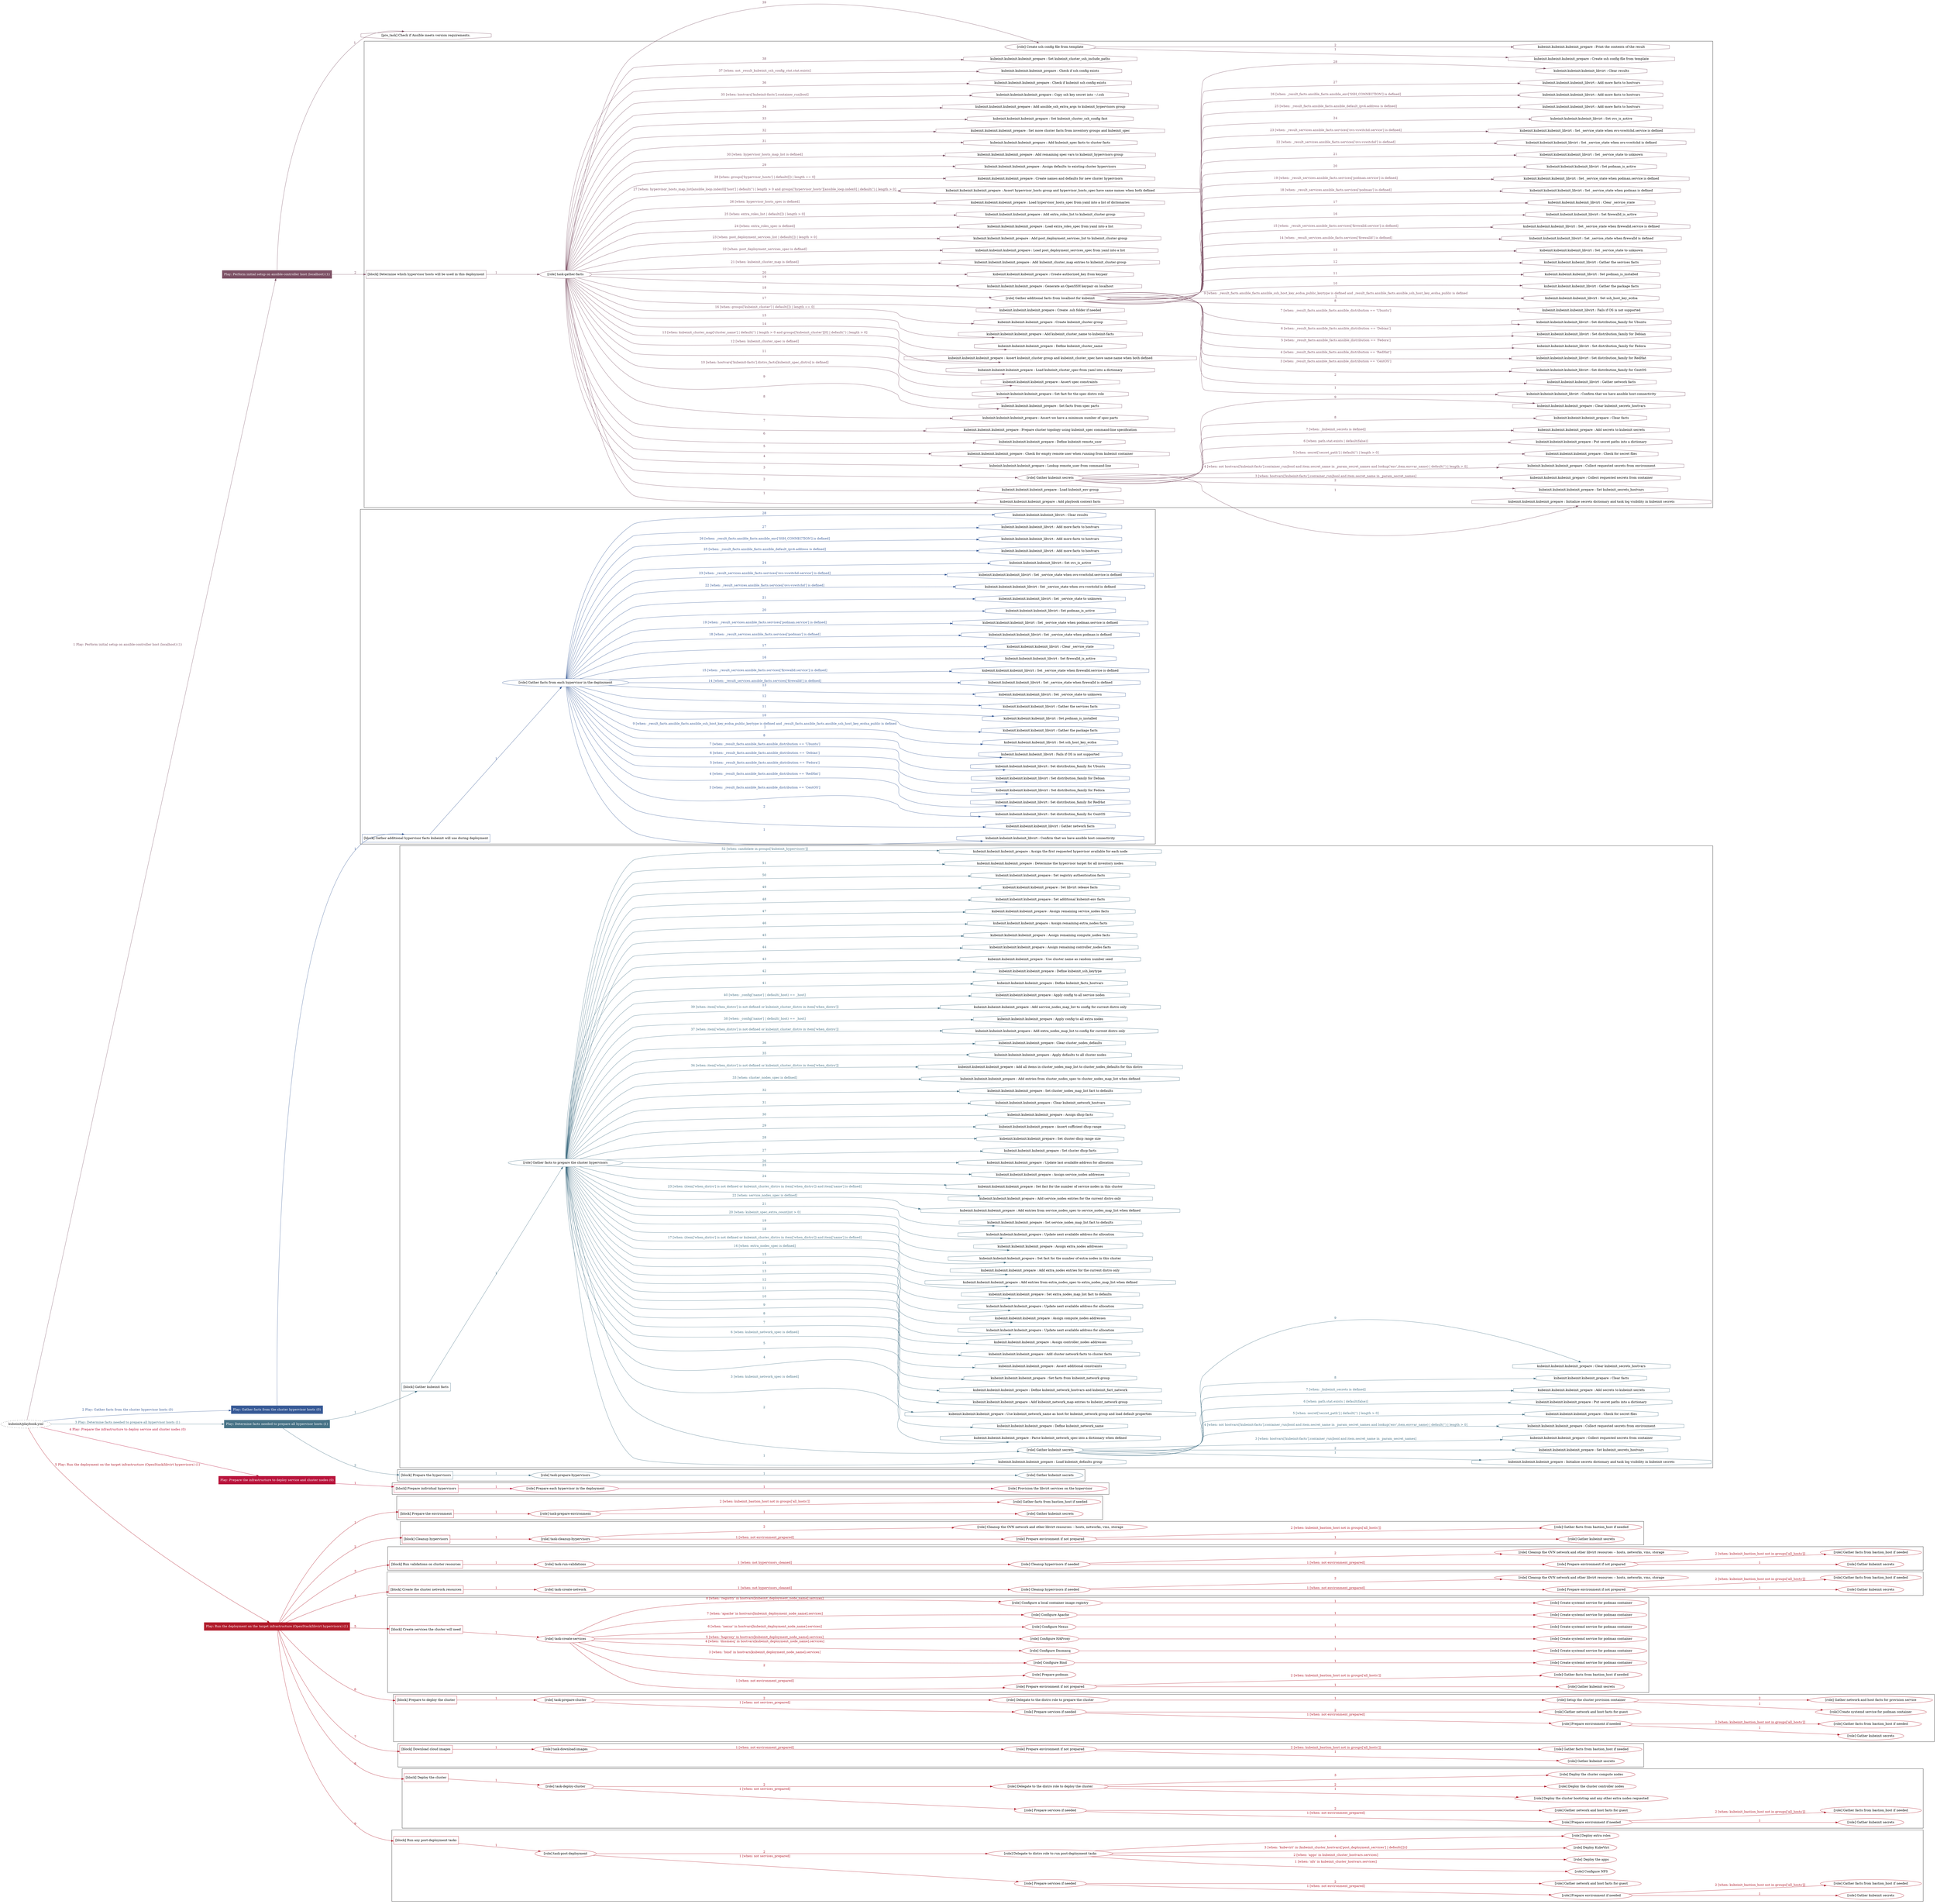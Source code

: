 digraph {
	graph [concentrate=true ordering=in rankdir=LR ratio=fill]
	edge [esep=5 sep=10]
	"kubeinit/playbook.yml" [URL="/home/runner/work/kubeinit/kubeinit/kubeinit/playbook.yml" id=playbook_15da4818 style=dotted]
	"kubeinit/playbook.yml" -> play_ad60f101 [label="1 Play: Perform initial setup on ansible-controller host (localhost) (1)" color="#7c5064" fontcolor="#7c5064" id=edge_play_ad60f101 labeltooltip="1 Play: Perform initial setup on ansible-controller host (localhost) (1)" tooltip="1 Play: Perform initial setup on ansible-controller host (localhost) (1)"]
	subgraph "Play: Perform initial setup on ansible-controller host (localhost) (1)" {
		play_ad60f101 [label="Play: Perform initial setup on ansible-controller host (localhost) (1)" URL="/home/runner/work/kubeinit/kubeinit/kubeinit/playbook.yml" color="#7c5064" fontcolor="#ffffff" id=play_ad60f101 shape=box style=filled tooltip=localhost]
		pre_task_96e885bc [label="[pre_task] Check if Ansible meets version requirements." URL="/home/runner/work/kubeinit/kubeinit/kubeinit/playbook.yml" color="#7c5064" id=pre_task_96e885bc shape=octagon tooltip="Check if Ansible meets version requirements."]
		play_ad60f101 -> pre_task_96e885bc [label="1 " color="#7c5064" fontcolor="#7c5064" id=edge_pre_task_96e885bc labeltooltip="1 " tooltip="1 "]
		play_ad60f101 -> block_1c5dff6e [label=2 color="#7c5064" fontcolor="#7c5064" id=edge_block_1c5dff6e labeltooltip=2 tooltip=2]
		subgraph cluster_block_1c5dff6e {
			block_1c5dff6e [label="[block] Determine which hypervisor hosts will be used in this deployment" URL="/home/runner/work/kubeinit/kubeinit/kubeinit/playbook.yml" color="#7c5064" id=block_1c5dff6e labeltooltip="Determine which hypervisor hosts will be used in this deployment" shape=box tooltip="Determine which hypervisor hosts will be used in this deployment"]
			block_1c5dff6e -> role_ad54daee [label="1 " color="#7c5064" fontcolor="#7c5064" id=edge_role_ad54daee labeltooltip="1 " tooltip="1 "]
			subgraph "task-gather-facts" {
				role_ad54daee [label="[role] task-gather-facts" URL="/home/runner/work/kubeinit/kubeinit/kubeinit/playbook.yml" color="#7c5064" id=role_ad54daee tooltip="task-gather-facts"]
				task_d04a3662 [label="kubeinit.kubeinit.kubeinit_prepare : Add playbook context facts" URL="/home/runner/.ansible/collections/ansible_collections/kubeinit/kubeinit/roles/kubeinit_prepare/tasks/build_hypervisors_group.yml" color="#7c5064" id=task_d04a3662 shape=octagon tooltip="kubeinit.kubeinit.kubeinit_prepare : Add playbook context facts"]
				role_ad54daee -> task_d04a3662 [label="1 " color="#7c5064" fontcolor="#7c5064" id=edge_task_d04a3662 labeltooltip="1 " tooltip="1 "]
				task_b8af3f04 [label="kubeinit.kubeinit.kubeinit_prepare : Load kubeinit_env group" URL="/home/runner/.ansible/collections/ansible_collections/kubeinit/kubeinit/roles/kubeinit_prepare/tasks/build_hypervisors_group.yml" color="#7c5064" id=task_b8af3f04 shape=octagon tooltip="kubeinit.kubeinit.kubeinit_prepare : Load kubeinit_env group"]
				role_ad54daee -> task_b8af3f04 [label="2 " color="#7c5064" fontcolor="#7c5064" id=edge_task_b8af3f04 labeltooltip="2 " tooltip="2 "]
				role_ad54daee -> role_5487dbe7 [label="3 " color="#7c5064" fontcolor="#7c5064" id=edge_role_5487dbe7 labeltooltip="3 " tooltip="3 "]
				subgraph "Gather kubeinit secrets" {
					role_5487dbe7 [label="[role] Gather kubeinit secrets" URL="/home/runner/.ansible/collections/ansible_collections/kubeinit/kubeinit/roles/kubeinit_prepare/tasks/build_hypervisors_group.yml" color="#7c5064" id=role_5487dbe7 tooltip="Gather kubeinit secrets"]
					task_8f0b0090 [label="kubeinit.kubeinit.kubeinit_prepare : Initialize secrets dictionary and task log visibility in kubeinit secrets" URL="/home/runner/.ansible/collections/ansible_collections/kubeinit/kubeinit/roles/kubeinit_prepare/tasks/gather_kubeinit_secrets.yml" color="#7c5064" id=task_8f0b0090 shape=octagon tooltip="kubeinit.kubeinit.kubeinit_prepare : Initialize secrets dictionary and task log visibility in kubeinit secrets"]
					role_5487dbe7 -> task_8f0b0090 [label="1 " color="#7c5064" fontcolor="#7c5064" id=edge_task_8f0b0090 labeltooltip="1 " tooltip="1 "]
					task_e3e62dcc [label="kubeinit.kubeinit.kubeinit_prepare : Set kubeinit_secrets_hostvars" URL="/home/runner/.ansible/collections/ansible_collections/kubeinit/kubeinit/roles/kubeinit_prepare/tasks/gather_kubeinit_secrets.yml" color="#7c5064" id=task_e3e62dcc shape=octagon tooltip="kubeinit.kubeinit.kubeinit_prepare : Set kubeinit_secrets_hostvars"]
					role_5487dbe7 -> task_e3e62dcc [label="2 " color="#7c5064" fontcolor="#7c5064" id=edge_task_e3e62dcc labeltooltip="2 " tooltip="2 "]
					task_b74f1ae0 [label="kubeinit.kubeinit.kubeinit_prepare : Collect requested secrets from container" URL="/home/runner/.ansible/collections/ansible_collections/kubeinit/kubeinit/roles/kubeinit_prepare/tasks/gather_kubeinit_secrets.yml" color="#7c5064" id=task_b74f1ae0 shape=octagon tooltip="kubeinit.kubeinit.kubeinit_prepare : Collect requested secrets from container"]
					role_5487dbe7 -> task_b74f1ae0 [label="3 [when: hostvars['kubeinit-facts'].container_run|bool and item.secret_name in _param_secret_names]" color="#7c5064" fontcolor="#7c5064" id=edge_task_b74f1ae0 labeltooltip="3 [when: hostvars['kubeinit-facts'].container_run|bool and item.secret_name in _param_secret_names]" tooltip="3 [when: hostvars['kubeinit-facts'].container_run|bool and item.secret_name in _param_secret_names]"]
					task_a6100a16 [label="kubeinit.kubeinit.kubeinit_prepare : Collect requested secrets from environment" URL="/home/runner/.ansible/collections/ansible_collections/kubeinit/kubeinit/roles/kubeinit_prepare/tasks/gather_kubeinit_secrets.yml" color="#7c5064" id=task_a6100a16 shape=octagon tooltip="kubeinit.kubeinit.kubeinit_prepare : Collect requested secrets from environment"]
					role_5487dbe7 -> task_a6100a16 [label="4 [when: not hostvars['kubeinit-facts'].container_run|bool and item.secret_name in _param_secret_names and lookup('env',item.envvar_name) | default('') | length > 0]" color="#7c5064" fontcolor="#7c5064" id=edge_task_a6100a16 labeltooltip="4 [when: not hostvars['kubeinit-facts'].container_run|bool and item.secret_name in _param_secret_names and lookup('env',item.envvar_name) | default('') | length > 0]" tooltip="4 [when: not hostvars['kubeinit-facts'].container_run|bool and item.secret_name in _param_secret_names and lookup('env',item.envvar_name) | default('') | length > 0]"]
					task_d10d9182 [label="kubeinit.kubeinit.kubeinit_prepare : Check for secret files" URL="/home/runner/.ansible/collections/ansible_collections/kubeinit/kubeinit/roles/kubeinit_prepare/tasks/gather_kubeinit_secrets.yml" color="#7c5064" id=task_d10d9182 shape=octagon tooltip="kubeinit.kubeinit.kubeinit_prepare : Check for secret files"]
					role_5487dbe7 -> task_d10d9182 [label="5 [when: secret['secret_path'] | default('') | length > 0]" color="#7c5064" fontcolor="#7c5064" id=edge_task_d10d9182 labeltooltip="5 [when: secret['secret_path'] | default('') | length > 0]" tooltip="5 [when: secret['secret_path'] | default('') | length > 0]"]
					task_b07d2af1 [label="kubeinit.kubeinit.kubeinit_prepare : Put secret paths into a dictionary" URL="/home/runner/.ansible/collections/ansible_collections/kubeinit/kubeinit/roles/kubeinit_prepare/tasks/gather_kubeinit_secrets.yml" color="#7c5064" id=task_b07d2af1 shape=octagon tooltip="kubeinit.kubeinit.kubeinit_prepare : Put secret paths into a dictionary"]
					role_5487dbe7 -> task_b07d2af1 [label="6 [when: path.stat.exists | default(false)]" color="#7c5064" fontcolor="#7c5064" id=edge_task_b07d2af1 labeltooltip="6 [when: path.stat.exists | default(false)]" tooltip="6 [when: path.stat.exists | default(false)]"]
					task_a850e2e9 [label="kubeinit.kubeinit.kubeinit_prepare : Add secrets to kubeinit secrets" URL="/home/runner/.ansible/collections/ansible_collections/kubeinit/kubeinit/roles/kubeinit_prepare/tasks/gather_kubeinit_secrets.yml" color="#7c5064" id=task_a850e2e9 shape=octagon tooltip="kubeinit.kubeinit.kubeinit_prepare : Add secrets to kubeinit secrets"]
					role_5487dbe7 -> task_a850e2e9 [label="7 [when: _kubeinit_secrets is defined]" color="#7c5064" fontcolor="#7c5064" id=edge_task_a850e2e9 labeltooltip="7 [when: _kubeinit_secrets is defined]" tooltip="7 [when: _kubeinit_secrets is defined]"]
					task_1951ee2b [label="kubeinit.kubeinit.kubeinit_prepare : Clear facts" URL="/home/runner/.ansible/collections/ansible_collections/kubeinit/kubeinit/roles/kubeinit_prepare/tasks/gather_kubeinit_secrets.yml" color="#7c5064" id=task_1951ee2b shape=octagon tooltip="kubeinit.kubeinit.kubeinit_prepare : Clear facts"]
					role_5487dbe7 -> task_1951ee2b [label="8 " color="#7c5064" fontcolor="#7c5064" id=edge_task_1951ee2b labeltooltip="8 " tooltip="8 "]
					task_d905248d [label="kubeinit.kubeinit.kubeinit_prepare : Clear kubeinit_secrets_hostvars" URL="/home/runner/.ansible/collections/ansible_collections/kubeinit/kubeinit/roles/kubeinit_prepare/tasks/gather_kubeinit_secrets.yml" color="#7c5064" id=task_d905248d shape=octagon tooltip="kubeinit.kubeinit.kubeinit_prepare : Clear kubeinit_secrets_hostvars"]
					role_5487dbe7 -> task_d905248d [label="9 " color="#7c5064" fontcolor="#7c5064" id=edge_task_d905248d labeltooltip="9 " tooltip="9 "]
				}
				task_3f888736 [label="kubeinit.kubeinit.kubeinit_prepare : Lookup remote_user from command-line" URL="/home/runner/.ansible/collections/ansible_collections/kubeinit/kubeinit/roles/kubeinit_prepare/tasks/build_hypervisors_group.yml" color="#7c5064" id=task_3f888736 shape=octagon tooltip="kubeinit.kubeinit.kubeinit_prepare : Lookup remote_user from command-line"]
				role_ad54daee -> task_3f888736 [label="4 " color="#7c5064" fontcolor="#7c5064" id=edge_task_3f888736 labeltooltip="4 " tooltip="4 "]
				task_b283b006 [label="kubeinit.kubeinit.kubeinit_prepare : Check for empty remote user when running from kubeinit container" URL="/home/runner/.ansible/collections/ansible_collections/kubeinit/kubeinit/roles/kubeinit_prepare/tasks/build_hypervisors_group.yml" color="#7c5064" id=task_b283b006 shape=octagon tooltip="kubeinit.kubeinit.kubeinit_prepare : Check for empty remote user when running from kubeinit container"]
				role_ad54daee -> task_b283b006 [label="5 " color="#7c5064" fontcolor="#7c5064" id=edge_task_b283b006 labeltooltip="5 " tooltip="5 "]
				task_9869c6a7 [label="kubeinit.kubeinit.kubeinit_prepare : Define kubeinit remote_user" URL="/home/runner/.ansible/collections/ansible_collections/kubeinit/kubeinit/roles/kubeinit_prepare/tasks/build_hypervisors_group.yml" color="#7c5064" id=task_9869c6a7 shape=octagon tooltip="kubeinit.kubeinit.kubeinit_prepare : Define kubeinit remote_user"]
				role_ad54daee -> task_9869c6a7 [label="6 " color="#7c5064" fontcolor="#7c5064" id=edge_task_9869c6a7 labeltooltip="6 " tooltip="6 "]
				task_12056061 [label="kubeinit.kubeinit.kubeinit_prepare : Prepare cluster topology using kubeinit_spec command-line specification" URL="/home/runner/.ansible/collections/ansible_collections/kubeinit/kubeinit/roles/kubeinit_prepare/tasks/build_hypervisors_group.yml" color="#7c5064" id=task_12056061 shape=octagon tooltip="kubeinit.kubeinit.kubeinit_prepare : Prepare cluster topology using kubeinit_spec command-line specification"]
				role_ad54daee -> task_12056061 [label="7 " color="#7c5064" fontcolor="#7c5064" id=edge_task_12056061 labeltooltip="7 " tooltip="7 "]
				task_85c2c5ab [label="kubeinit.kubeinit.kubeinit_prepare : Assert we have a minimum number of spec parts" URL="/home/runner/.ansible/collections/ansible_collections/kubeinit/kubeinit/roles/kubeinit_prepare/tasks/build_hypervisors_group.yml" color="#7c5064" id=task_85c2c5ab shape=octagon tooltip="kubeinit.kubeinit.kubeinit_prepare : Assert we have a minimum number of spec parts"]
				role_ad54daee -> task_85c2c5ab [label="8 " color="#7c5064" fontcolor="#7c5064" id=edge_task_85c2c5ab labeltooltip="8 " tooltip="8 "]
				task_56f747f6 [label="kubeinit.kubeinit.kubeinit_prepare : Set facts from spec parts" URL="/home/runner/.ansible/collections/ansible_collections/kubeinit/kubeinit/roles/kubeinit_prepare/tasks/build_hypervisors_group.yml" color="#7c5064" id=task_56f747f6 shape=octagon tooltip="kubeinit.kubeinit.kubeinit_prepare : Set facts from spec parts"]
				role_ad54daee -> task_56f747f6 [label="9 " color="#7c5064" fontcolor="#7c5064" id=edge_task_56f747f6 labeltooltip="9 " tooltip="9 "]
				task_fb1cb492 [label="kubeinit.kubeinit.kubeinit_prepare : Set fact for the spec distro role" URL="/home/runner/.ansible/collections/ansible_collections/kubeinit/kubeinit/roles/kubeinit_prepare/tasks/build_hypervisors_group.yml" color="#7c5064" id=task_fb1cb492 shape=octagon tooltip="kubeinit.kubeinit.kubeinit_prepare : Set fact for the spec distro role"]
				role_ad54daee -> task_fb1cb492 [label="10 [when: hostvars['kubeinit-facts'].distro_facts[kubeinit_spec_distro] is defined]" color="#7c5064" fontcolor="#7c5064" id=edge_task_fb1cb492 labeltooltip="10 [when: hostvars['kubeinit-facts'].distro_facts[kubeinit_spec_distro] is defined]" tooltip="10 [when: hostvars['kubeinit-facts'].distro_facts[kubeinit_spec_distro] is defined]"]
				task_d0c034fa [label="kubeinit.kubeinit.kubeinit_prepare : Assert spec constraints" URL="/home/runner/.ansible/collections/ansible_collections/kubeinit/kubeinit/roles/kubeinit_prepare/tasks/build_hypervisors_group.yml" color="#7c5064" id=task_d0c034fa shape=octagon tooltip="kubeinit.kubeinit.kubeinit_prepare : Assert spec constraints"]
				role_ad54daee -> task_d0c034fa [label="11 " color="#7c5064" fontcolor="#7c5064" id=edge_task_d0c034fa labeltooltip="11 " tooltip="11 "]
				task_824b1c99 [label="kubeinit.kubeinit.kubeinit_prepare : Load kubeinit_cluster_spec from yaml into a dictionary" URL="/home/runner/.ansible/collections/ansible_collections/kubeinit/kubeinit/roles/kubeinit_prepare/tasks/build_hypervisors_group.yml" color="#7c5064" id=task_824b1c99 shape=octagon tooltip="kubeinit.kubeinit.kubeinit_prepare : Load kubeinit_cluster_spec from yaml into a dictionary"]
				role_ad54daee -> task_824b1c99 [label="12 [when: kubeinit_cluster_spec is defined]" color="#7c5064" fontcolor="#7c5064" id=edge_task_824b1c99 labeltooltip="12 [when: kubeinit_cluster_spec is defined]" tooltip="12 [when: kubeinit_cluster_spec is defined]"]
				task_5f55f0e4 [label="kubeinit.kubeinit.kubeinit_prepare : Assert kubeinit_cluster group and kubeinit_cluster_spec have same name when both defined" URL="/home/runner/.ansible/collections/ansible_collections/kubeinit/kubeinit/roles/kubeinit_prepare/tasks/build_hypervisors_group.yml" color="#7c5064" id=task_5f55f0e4 shape=octagon tooltip="kubeinit.kubeinit.kubeinit_prepare : Assert kubeinit_cluster group and kubeinit_cluster_spec have same name when both defined"]
				role_ad54daee -> task_5f55f0e4 [label="13 [when: kubeinit_cluster_map['cluster_name'] | default('') | length > 0 and groups['kubeinit_cluster'][0] | default('') | length > 0]" color="#7c5064" fontcolor="#7c5064" id=edge_task_5f55f0e4 labeltooltip="13 [when: kubeinit_cluster_map['cluster_name'] | default('') | length > 0 and groups['kubeinit_cluster'][0] | default('') | length > 0]" tooltip="13 [when: kubeinit_cluster_map['cluster_name'] | default('') | length > 0 and groups['kubeinit_cluster'][0] | default('') | length > 0]"]
				task_52c11fd5 [label="kubeinit.kubeinit.kubeinit_prepare : Define kubeinit_cluster_name" URL="/home/runner/.ansible/collections/ansible_collections/kubeinit/kubeinit/roles/kubeinit_prepare/tasks/build_hypervisors_group.yml" color="#7c5064" id=task_52c11fd5 shape=octagon tooltip="kubeinit.kubeinit.kubeinit_prepare : Define kubeinit_cluster_name"]
				role_ad54daee -> task_52c11fd5 [label="14 " color="#7c5064" fontcolor="#7c5064" id=edge_task_52c11fd5 labeltooltip="14 " tooltip="14 "]
				task_b078097e [label="kubeinit.kubeinit.kubeinit_prepare : Add kubeinit_cluster_name to kubeinit-facts" URL="/home/runner/.ansible/collections/ansible_collections/kubeinit/kubeinit/roles/kubeinit_prepare/tasks/build_hypervisors_group.yml" color="#7c5064" id=task_b078097e shape=octagon tooltip="kubeinit.kubeinit.kubeinit_prepare : Add kubeinit_cluster_name to kubeinit-facts"]
				role_ad54daee -> task_b078097e [label="15 " color="#7c5064" fontcolor="#7c5064" id=edge_task_b078097e labeltooltip="15 " tooltip="15 "]
				task_4667dae3 [label="kubeinit.kubeinit.kubeinit_prepare : Create kubeinit_cluster group" URL="/home/runner/.ansible/collections/ansible_collections/kubeinit/kubeinit/roles/kubeinit_prepare/tasks/build_hypervisors_group.yml" color="#7c5064" id=task_4667dae3 shape=octagon tooltip="kubeinit.kubeinit.kubeinit_prepare : Create kubeinit_cluster group"]
				role_ad54daee -> task_4667dae3 [label="16 [when: groups['kubeinit_cluster'] | default([]) | length == 0]" color="#7c5064" fontcolor="#7c5064" id=edge_task_4667dae3 labeltooltip="16 [when: groups['kubeinit_cluster'] | default([]) | length == 0]" tooltip="16 [when: groups['kubeinit_cluster'] | default([]) | length == 0]"]
				task_19c70c81 [label="kubeinit.kubeinit.kubeinit_prepare : Create .ssh folder if needed" URL="/home/runner/.ansible/collections/ansible_collections/kubeinit/kubeinit/roles/kubeinit_prepare/tasks/build_hypervisors_group.yml" color="#7c5064" id=task_19c70c81 shape=octagon tooltip="kubeinit.kubeinit.kubeinit_prepare : Create .ssh folder if needed"]
				role_ad54daee -> task_19c70c81 [label="17 " color="#7c5064" fontcolor="#7c5064" id=edge_task_19c70c81 labeltooltip="17 " tooltip="17 "]
				role_ad54daee -> role_b97fb4fe [label="18 " color="#7c5064" fontcolor="#7c5064" id=edge_role_b97fb4fe labeltooltip="18 " tooltip="18 "]
				subgraph "Gather additional facts from localhost for kubeinit" {
					role_b97fb4fe [label="[role] Gather additional facts from localhost for kubeinit" URL="/home/runner/.ansible/collections/ansible_collections/kubeinit/kubeinit/roles/kubeinit_prepare/tasks/build_hypervisors_group.yml" color="#7c5064" id=role_b97fb4fe tooltip="Gather additional facts from localhost for kubeinit"]
					task_b4df1518 [label="kubeinit.kubeinit.kubeinit_libvirt : Confirm that we have ansible host connectivity" URL="/home/runner/.ansible/collections/ansible_collections/kubeinit/kubeinit/roles/kubeinit_libvirt/tasks/gather_host_facts.yml" color="#7c5064" id=task_b4df1518 shape=octagon tooltip="kubeinit.kubeinit.kubeinit_libvirt : Confirm that we have ansible host connectivity"]
					role_b97fb4fe -> task_b4df1518 [label="1 " color="#7c5064" fontcolor="#7c5064" id=edge_task_b4df1518 labeltooltip="1 " tooltip="1 "]
					task_59fcfacc [label="kubeinit.kubeinit.kubeinit_libvirt : Gather network facts" URL="/home/runner/.ansible/collections/ansible_collections/kubeinit/kubeinit/roles/kubeinit_libvirt/tasks/gather_host_facts.yml" color="#7c5064" id=task_59fcfacc shape=octagon tooltip="kubeinit.kubeinit.kubeinit_libvirt : Gather network facts"]
					role_b97fb4fe -> task_59fcfacc [label="2 " color="#7c5064" fontcolor="#7c5064" id=edge_task_59fcfacc labeltooltip="2 " tooltip="2 "]
					task_afc82c54 [label="kubeinit.kubeinit.kubeinit_libvirt : Set distribution_family for CentOS" URL="/home/runner/.ansible/collections/ansible_collections/kubeinit/kubeinit/roles/kubeinit_libvirt/tasks/gather_host_facts.yml" color="#7c5064" id=task_afc82c54 shape=octagon tooltip="kubeinit.kubeinit.kubeinit_libvirt : Set distribution_family for CentOS"]
					role_b97fb4fe -> task_afc82c54 [label="3 [when: _result_facts.ansible_facts.ansible_distribution == 'CentOS']" color="#7c5064" fontcolor="#7c5064" id=edge_task_afc82c54 labeltooltip="3 [when: _result_facts.ansible_facts.ansible_distribution == 'CentOS']" tooltip="3 [when: _result_facts.ansible_facts.ansible_distribution == 'CentOS']"]
					task_30b9d44c [label="kubeinit.kubeinit.kubeinit_libvirt : Set distribution_family for RedHat" URL="/home/runner/.ansible/collections/ansible_collections/kubeinit/kubeinit/roles/kubeinit_libvirt/tasks/gather_host_facts.yml" color="#7c5064" id=task_30b9d44c shape=octagon tooltip="kubeinit.kubeinit.kubeinit_libvirt : Set distribution_family for RedHat"]
					role_b97fb4fe -> task_30b9d44c [label="4 [when: _result_facts.ansible_facts.ansible_distribution == 'RedHat']" color="#7c5064" fontcolor="#7c5064" id=edge_task_30b9d44c labeltooltip="4 [when: _result_facts.ansible_facts.ansible_distribution == 'RedHat']" tooltip="4 [when: _result_facts.ansible_facts.ansible_distribution == 'RedHat']"]
					task_78fd0fab [label="kubeinit.kubeinit.kubeinit_libvirt : Set distribution_family for Fedora" URL="/home/runner/.ansible/collections/ansible_collections/kubeinit/kubeinit/roles/kubeinit_libvirt/tasks/gather_host_facts.yml" color="#7c5064" id=task_78fd0fab shape=octagon tooltip="kubeinit.kubeinit.kubeinit_libvirt : Set distribution_family for Fedora"]
					role_b97fb4fe -> task_78fd0fab [label="5 [when: _result_facts.ansible_facts.ansible_distribution == 'Fedora']" color="#7c5064" fontcolor="#7c5064" id=edge_task_78fd0fab labeltooltip="5 [when: _result_facts.ansible_facts.ansible_distribution == 'Fedora']" tooltip="5 [when: _result_facts.ansible_facts.ansible_distribution == 'Fedora']"]
					task_519e80e3 [label="kubeinit.kubeinit.kubeinit_libvirt : Set distribution_family for Debian" URL="/home/runner/.ansible/collections/ansible_collections/kubeinit/kubeinit/roles/kubeinit_libvirt/tasks/gather_host_facts.yml" color="#7c5064" id=task_519e80e3 shape=octagon tooltip="kubeinit.kubeinit.kubeinit_libvirt : Set distribution_family for Debian"]
					role_b97fb4fe -> task_519e80e3 [label="6 [when: _result_facts.ansible_facts.ansible_distribution == 'Debian']" color="#7c5064" fontcolor="#7c5064" id=edge_task_519e80e3 labeltooltip="6 [when: _result_facts.ansible_facts.ansible_distribution == 'Debian']" tooltip="6 [when: _result_facts.ansible_facts.ansible_distribution == 'Debian']"]
					task_05770db7 [label="kubeinit.kubeinit.kubeinit_libvirt : Set distribution_family for Ubuntu" URL="/home/runner/.ansible/collections/ansible_collections/kubeinit/kubeinit/roles/kubeinit_libvirt/tasks/gather_host_facts.yml" color="#7c5064" id=task_05770db7 shape=octagon tooltip="kubeinit.kubeinit.kubeinit_libvirt : Set distribution_family for Ubuntu"]
					role_b97fb4fe -> task_05770db7 [label="7 [when: _result_facts.ansible_facts.ansible_distribution == 'Ubuntu']" color="#7c5064" fontcolor="#7c5064" id=edge_task_05770db7 labeltooltip="7 [when: _result_facts.ansible_facts.ansible_distribution == 'Ubuntu']" tooltip="7 [when: _result_facts.ansible_facts.ansible_distribution == 'Ubuntu']"]
					task_7f35971b [label="kubeinit.kubeinit.kubeinit_libvirt : Fails if OS is not supported" URL="/home/runner/.ansible/collections/ansible_collections/kubeinit/kubeinit/roles/kubeinit_libvirt/tasks/gather_host_facts.yml" color="#7c5064" id=task_7f35971b shape=octagon tooltip="kubeinit.kubeinit.kubeinit_libvirt : Fails if OS is not supported"]
					role_b97fb4fe -> task_7f35971b [label="8 " color="#7c5064" fontcolor="#7c5064" id=edge_task_7f35971b labeltooltip="8 " tooltip="8 "]
					task_66025394 [label="kubeinit.kubeinit.kubeinit_libvirt : Set ssh_host_key_ecdsa" URL="/home/runner/.ansible/collections/ansible_collections/kubeinit/kubeinit/roles/kubeinit_libvirt/tasks/gather_host_facts.yml" color="#7c5064" id=task_66025394 shape=octagon tooltip="kubeinit.kubeinit.kubeinit_libvirt : Set ssh_host_key_ecdsa"]
					role_b97fb4fe -> task_66025394 [label="9 [when: _result_facts.ansible_facts.ansible_ssh_host_key_ecdsa_public_keytype is defined and _result_facts.ansible_facts.ansible_ssh_host_key_ecdsa_public is defined
]" color="#7c5064" fontcolor="#7c5064" id=edge_task_66025394 labeltooltip="9 [when: _result_facts.ansible_facts.ansible_ssh_host_key_ecdsa_public_keytype is defined and _result_facts.ansible_facts.ansible_ssh_host_key_ecdsa_public is defined
]" tooltip="9 [when: _result_facts.ansible_facts.ansible_ssh_host_key_ecdsa_public_keytype is defined and _result_facts.ansible_facts.ansible_ssh_host_key_ecdsa_public is defined
]"]
					task_5976d00b [label="kubeinit.kubeinit.kubeinit_libvirt : Gather the package facts" URL="/home/runner/.ansible/collections/ansible_collections/kubeinit/kubeinit/roles/kubeinit_libvirt/tasks/gather_host_facts.yml" color="#7c5064" id=task_5976d00b shape=octagon tooltip="kubeinit.kubeinit.kubeinit_libvirt : Gather the package facts"]
					role_b97fb4fe -> task_5976d00b [label="10 " color="#7c5064" fontcolor="#7c5064" id=edge_task_5976d00b labeltooltip="10 " tooltip="10 "]
					task_5320432b [label="kubeinit.kubeinit.kubeinit_libvirt : Set podman_is_installed" URL="/home/runner/.ansible/collections/ansible_collections/kubeinit/kubeinit/roles/kubeinit_libvirt/tasks/gather_host_facts.yml" color="#7c5064" id=task_5320432b shape=octagon tooltip="kubeinit.kubeinit.kubeinit_libvirt : Set podman_is_installed"]
					role_b97fb4fe -> task_5320432b [label="11 " color="#7c5064" fontcolor="#7c5064" id=edge_task_5320432b labeltooltip="11 " tooltip="11 "]
					task_43f272cf [label="kubeinit.kubeinit.kubeinit_libvirt : Gather the services facts" URL="/home/runner/.ansible/collections/ansible_collections/kubeinit/kubeinit/roles/kubeinit_libvirt/tasks/gather_host_facts.yml" color="#7c5064" id=task_43f272cf shape=octagon tooltip="kubeinit.kubeinit.kubeinit_libvirt : Gather the services facts"]
					role_b97fb4fe -> task_43f272cf [label="12 " color="#7c5064" fontcolor="#7c5064" id=edge_task_43f272cf labeltooltip="12 " tooltip="12 "]
					task_8186ee62 [label="kubeinit.kubeinit.kubeinit_libvirt : Set _service_state to unknown" URL="/home/runner/.ansible/collections/ansible_collections/kubeinit/kubeinit/roles/kubeinit_libvirt/tasks/gather_host_facts.yml" color="#7c5064" id=task_8186ee62 shape=octagon tooltip="kubeinit.kubeinit.kubeinit_libvirt : Set _service_state to unknown"]
					role_b97fb4fe -> task_8186ee62 [label="13 " color="#7c5064" fontcolor="#7c5064" id=edge_task_8186ee62 labeltooltip="13 " tooltip="13 "]
					task_31a07375 [label="kubeinit.kubeinit.kubeinit_libvirt : Set _service_state when firewalld is defined" URL="/home/runner/.ansible/collections/ansible_collections/kubeinit/kubeinit/roles/kubeinit_libvirt/tasks/gather_host_facts.yml" color="#7c5064" id=task_31a07375 shape=octagon tooltip="kubeinit.kubeinit.kubeinit_libvirt : Set _service_state when firewalld is defined"]
					role_b97fb4fe -> task_31a07375 [label="14 [when: _result_services.ansible_facts.services['firewalld'] is defined]" color="#7c5064" fontcolor="#7c5064" id=edge_task_31a07375 labeltooltip="14 [when: _result_services.ansible_facts.services['firewalld'] is defined]" tooltip="14 [when: _result_services.ansible_facts.services['firewalld'] is defined]"]
					task_f86c57b7 [label="kubeinit.kubeinit.kubeinit_libvirt : Set _service_state when firewalld.service is defined" URL="/home/runner/.ansible/collections/ansible_collections/kubeinit/kubeinit/roles/kubeinit_libvirt/tasks/gather_host_facts.yml" color="#7c5064" id=task_f86c57b7 shape=octagon tooltip="kubeinit.kubeinit.kubeinit_libvirt : Set _service_state when firewalld.service is defined"]
					role_b97fb4fe -> task_f86c57b7 [label="15 [when: _result_services.ansible_facts.services['firewalld.service'] is defined]" color="#7c5064" fontcolor="#7c5064" id=edge_task_f86c57b7 labeltooltip="15 [when: _result_services.ansible_facts.services['firewalld.service'] is defined]" tooltip="15 [when: _result_services.ansible_facts.services['firewalld.service'] is defined]"]
					task_75a47402 [label="kubeinit.kubeinit.kubeinit_libvirt : Set firewalld_is_active" URL="/home/runner/.ansible/collections/ansible_collections/kubeinit/kubeinit/roles/kubeinit_libvirt/tasks/gather_host_facts.yml" color="#7c5064" id=task_75a47402 shape=octagon tooltip="kubeinit.kubeinit.kubeinit_libvirt : Set firewalld_is_active"]
					role_b97fb4fe -> task_75a47402 [label="16 " color="#7c5064" fontcolor="#7c5064" id=edge_task_75a47402 labeltooltip="16 " tooltip="16 "]
					task_0decf2bf [label="kubeinit.kubeinit.kubeinit_libvirt : Clear _service_state" URL="/home/runner/.ansible/collections/ansible_collections/kubeinit/kubeinit/roles/kubeinit_libvirt/tasks/gather_host_facts.yml" color="#7c5064" id=task_0decf2bf shape=octagon tooltip="kubeinit.kubeinit.kubeinit_libvirt : Clear _service_state"]
					role_b97fb4fe -> task_0decf2bf [label="17 " color="#7c5064" fontcolor="#7c5064" id=edge_task_0decf2bf labeltooltip="17 " tooltip="17 "]
					task_9f53e1dc [label="kubeinit.kubeinit.kubeinit_libvirt : Set _service_state when podman is defined" URL="/home/runner/.ansible/collections/ansible_collections/kubeinit/kubeinit/roles/kubeinit_libvirt/tasks/gather_host_facts.yml" color="#7c5064" id=task_9f53e1dc shape=octagon tooltip="kubeinit.kubeinit.kubeinit_libvirt : Set _service_state when podman is defined"]
					role_b97fb4fe -> task_9f53e1dc [label="18 [when: _result_services.ansible_facts.services['podman'] is defined]" color="#7c5064" fontcolor="#7c5064" id=edge_task_9f53e1dc labeltooltip="18 [when: _result_services.ansible_facts.services['podman'] is defined]" tooltip="18 [when: _result_services.ansible_facts.services['podman'] is defined]"]
					task_26bbfed9 [label="kubeinit.kubeinit.kubeinit_libvirt : Set _service_state when podman.service is defined" URL="/home/runner/.ansible/collections/ansible_collections/kubeinit/kubeinit/roles/kubeinit_libvirt/tasks/gather_host_facts.yml" color="#7c5064" id=task_26bbfed9 shape=octagon tooltip="kubeinit.kubeinit.kubeinit_libvirt : Set _service_state when podman.service is defined"]
					role_b97fb4fe -> task_26bbfed9 [label="19 [when: _result_services.ansible_facts.services['podman.service'] is defined]" color="#7c5064" fontcolor="#7c5064" id=edge_task_26bbfed9 labeltooltip="19 [when: _result_services.ansible_facts.services['podman.service'] is defined]" tooltip="19 [when: _result_services.ansible_facts.services['podman.service'] is defined]"]
					task_609e958c [label="kubeinit.kubeinit.kubeinit_libvirt : Set podman_is_active" URL="/home/runner/.ansible/collections/ansible_collections/kubeinit/kubeinit/roles/kubeinit_libvirt/tasks/gather_host_facts.yml" color="#7c5064" id=task_609e958c shape=octagon tooltip="kubeinit.kubeinit.kubeinit_libvirt : Set podman_is_active"]
					role_b97fb4fe -> task_609e958c [label="20 " color="#7c5064" fontcolor="#7c5064" id=edge_task_609e958c labeltooltip="20 " tooltip="20 "]
					task_d7df4c27 [label="kubeinit.kubeinit.kubeinit_libvirt : Set _service_state to unknown" URL="/home/runner/.ansible/collections/ansible_collections/kubeinit/kubeinit/roles/kubeinit_libvirt/tasks/gather_host_facts.yml" color="#7c5064" id=task_d7df4c27 shape=octagon tooltip="kubeinit.kubeinit.kubeinit_libvirt : Set _service_state to unknown"]
					role_b97fb4fe -> task_d7df4c27 [label="21 " color="#7c5064" fontcolor="#7c5064" id=edge_task_d7df4c27 labeltooltip="21 " tooltip="21 "]
					task_ed262506 [label="kubeinit.kubeinit.kubeinit_libvirt : Set _service_state when ovs-vswitchd is defined" URL="/home/runner/.ansible/collections/ansible_collections/kubeinit/kubeinit/roles/kubeinit_libvirt/tasks/gather_host_facts.yml" color="#7c5064" id=task_ed262506 shape=octagon tooltip="kubeinit.kubeinit.kubeinit_libvirt : Set _service_state when ovs-vswitchd is defined"]
					role_b97fb4fe -> task_ed262506 [label="22 [when: _result_services.ansible_facts.services['ovs-vswitchd'] is defined]" color="#7c5064" fontcolor="#7c5064" id=edge_task_ed262506 labeltooltip="22 [when: _result_services.ansible_facts.services['ovs-vswitchd'] is defined]" tooltip="22 [when: _result_services.ansible_facts.services['ovs-vswitchd'] is defined]"]
					task_8605df93 [label="kubeinit.kubeinit.kubeinit_libvirt : Set _service_state when ovs-vswitchd.service is defined" URL="/home/runner/.ansible/collections/ansible_collections/kubeinit/kubeinit/roles/kubeinit_libvirt/tasks/gather_host_facts.yml" color="#7c5064" id=task_8605df93 shape=octagon tooltip="kubeinit.kubeinit.kubeinit_libvirt : Set _service_state when ovs-vswitchd.service is defined"]
					role_b97fb4fe -> task_8605df93 [label="23 [when: _result_services.ansible_facts.services['ovs-vswitchd.service'] is defined]" color="#7c5064" fontcolor="#7c5064" id=edge_task_8605df93 labeltooltip="23 [when: _result_services.ansible_facts.services['ovs-vswitchd.service'] is defined]" tooltip="23 [when: _result_services.ansible_facts.services['ovs-vswitchd.service'] is defined]"]
					task_beba6dc5 [label="kubeinit.kubeinit.kubeinit_libvirt : Set ovs_is_active" URL="/home/runner/.ansible/collections/ansible_collections/kubeinit/kubeinit/roles/kubeinit_libvirt/tasks/gather_host_facts.yml" color="#7c5064" id=task_beba6dc5 shape=octagon tooltip="kubeinit.kubeinit.kubeinit_libvirt : Set ovs_is_active"]
					role_b97fb4fe -> task_beba6dc5 [label="24 " color="#7c5064" fontcolor="#7c5064" id=edge_task_beba6dc5 labeltooltip="24 " tooltip="24 "]
					task_293b4fd6 [label="kubeinit.kubeinit.kubeinit_libvirt : Add more facts to hostvars" URL="/home/runner/.ansible/collections/ansible_collections/kubeinit/kubeinit/roles/kubeinit_libvirt/tasks/gather_host_facts.yml" color="#7c5064" id=task_293b4fd6 shape=octagon tooltip="kubeinit.kubeinit.kubeinit_libvirt : Add more facts to hostvars"]
					role_b97fb4fe -> task_293b4fd6 [label="25 [when: _result_facts.ansible_facts.ansible_default_ipv4.address is defined]" color="#7c5064" fontcolor="#7c5064" id=edge_task_293b4fd6 labeltooltip="25 [when: _result_facts.ansible_facts.ansible_default_ipv4.address is defined]" tooltip="25 [when: _result_facts.ansible_facts.ansible_default_ipv4.address is defined]"]
					task_230ed0df [label="kubeinit.kubeinit.kubeinit_libvirt : Add more facts to hostvars" URL="/home/runner/.ansible/collections/ansible_collections/kubeinit/kubeinit/roles/kubeinit_libvirt/tasks/gather_host_facts.yml" color="#7c5064" id=task_230ed0df shape=octagon tooltip="kubeinit.kubeinit.kubeinit_libvirt : Add more facts to hostvars"]
					role_b97fb4fe -> task_230ed0df [label="26 [when: _result_facts.ansible_facts.ansible_env['SSH_CONNECTION'] is defined]" color="#7c5064" fontcolor="#7c5064" id=edge_task_230ed0df labeltooltip="26 [when: _result_facts.ansible_facts.ansible_env['SSH_CONNECTION'] is defined]" tooltip="26 [when: _result_facts.ansible_facts.ansible_env['SSH_CONNECTION'] is defined]"]
					task_737dd76b [label="kubeinit.kubeinit.kubeinit_libvirt : Add more facts to hostvars" URL="/home/runner/.ansible/collections/ansible_collections/kubeinit/kubeinit/roles/kubeinit_libvirt/tasks/gather_host_facts.yml" color="#7c5064" id=task_737dd76b shape=octagon tooltip="kubeinit.kubeinit.kubeinit_libvirt : Add more facts to hostvars"]
					role_b97fb4fe -> task_737dd76b [label="27 " color="#7c5064" fontcolor="#7c5064" id=edge_task_737dd76b labeltooltip="27 " tooltip="27 "]
					task_e0b4ed71 [label="kubeinit.kubeinit.kubeinit_libvirt : Clear results" URL="/home/runner/.ansible/collections/ansible_collections/kubeinit/kubeinit/roles/kubeinit_libvirt/tasks/gather_host_facts.yml" color="#7c5064" id=task_e0b4ed71 shape=octagon tooltip="kubeinit.kubeinit.kubeinit_libvirt : Clear results"]
					role_b97fb4fe -> task_e0b4ed71 [label="28 " color="#7c5064" fontcolor="#7c5064" id=edge_task_e0b4ed71 labeltooltip="28 " tooltip="28 "]
				}
				task_eedaea19 [label="kubeinit.kubeinit.kubeinit_prepare : Generate an OpenSSH keypair on localhost" URL="/home/runner/.ansible/collections/ansible_collections/kubeinit/kubeinit/roles/kubeinit_prepare/tasks/build_hypervisors_group.yml" color="#7c5064" id=task_eedaea19 shape=octagon tooltip="kubeinit.kubeinit.kubeinit_prepare : Generate an OpenSSH keypair on localhost"]
				role_ad54daee -> task_eedaea19 [label="19 " color="#7c5064" fontcolor="#7c5064" id=edge_task_eedaea19 labeltooltip="19 " tooltip="19 "]
				task_7bbe3787 [label="kubeinit.kubeinit.kubeinit_prepare : Create authorized_key from keypair" URL="/home/runner/.ansible/collections/ansible_collections/kubeinit/kubeinit/roles/kubeinit_prepare/tasks/build_hypervisors_group.yml" color="#7c5064" id=task_7bbe3787 shape=octagon tooltip="kubeinit.kubeinit.kubeinit_prepare : Create authorized_key from keypair"]
				role_ad54daee -> task_7bbe3787 [label="20 " color="#7c5064" fontcolor="#7c5064" id=edge_task_7bbe3787 labeltooltip="20 " tooltip="20 "]
				task_bb639119 [label="kubeinit.kubeinit.kubeinit_prepare : Add kubeinit_cluster_map entries to kubeinit_cluster group" URL="/home/runner/.ansible/collections/ansible_collections/kubeinit/kubeinit/roles/kubeinit_prepare/tasks/build_hypervisors_group.yml" color="#7c5064" id=task_bb639119 shape=octagon tooltip="kubeinit.kubeinit.kubeinit_prepare : Add kubeinit_cluster_map entries to kubeinit_cluster group"]
				role_ad54daee -> task_bb639119 [label="21 [when: kubeinit_cluster_map is defined]" color="#7c5064" fontcolor="#7c5064" id=edge_task_bb639119 labeltooltip="21 [when: kubeinit_cluster_map is defined]" tooltip="21 [when: kubeinit_cluster_map is defined]"]
				task_73eae899 [label="kubeinit.kubeinit.kubeinit_prepare : Load post_deployment_services_spec from yaml into a list" URL="/home/runner/.ansible/collections/ansible_collections/kubeinit/kubeinit/roles/kubeinit_prepare/tasks/build_hypervisors_group.yml" color="#7c5064" id=task_73eae899 shape=octagon tooltip="kubeinit.kubeinit.kubeinit_prepare : Load post_deployment_services_spec from yaml into a list"]
				role_ad54daee -> task_73eae899 [label="22 [when: post_deployment_services_spec is defined]" color="#7c5064" fontcolor="#7c5064" id=edge_task_73eae899 labeltooltip="22 [when: post_deployment_services_spec is defined]" tooltip="22 [when: post_deployment_services_spec is defined]"]
				task_f9dd1beb [label="kubeinit.kubeinit.kubeinit_prepare : Add post_deployment_services_list to kubeinit_cluster group" URL="/home/runner/.ansible/collections/ansible_collections/kubeinit/kubeinit/roles/kubeinit_prepare/tasks/build_hypervisors_group.yml" color="#7c5064" id=task_f9dd1beb shape=octagon tooltip="kubeinit.kubeinit.kubeinit_prepare : Add post_deployment_services_list to kubeinit_cluster group"]
				role_ad54daee -> task_f9dd1beb [label="23 [when: post_deployment_services_list | default([]) | length > 0]" color="#7c5064" fontcolor="#7c5064" id=edge_task_f9dd1beb labeltooltip="23 [when: post_deployment_services_list | default([]) | length > 0]" tooltip="23 [when: post_deployment_services_list | default([]) | length > 0]"]
				task_72d5e3b0 [label="kubeinit.kubeinit.kubeinit_prepare : Load extra_roles_spec from yaml into a list" URL="/home/runner/.ansible/collections/ansible_collections/kubeinit/kubeinit/roles/kubeinit_prepare/tasks/build_hypervisors_group.yml" color="#7c5064" id=task_72d5e3b0 shape=octagon tooltip="kubeinit.kubeinit.kubeinit_prepare : Load extra_roles_spec from yaml into a list"]
				role_ad54daee -> task_72d5e3b0 [label="24 [when: extra_roles_spec is defined]" color="#7c5064" fontcolor="#7c5064" id=edge_task_72d5e3b0 labeltooltip="24 [when: extra_roles_spec is defined]" tooltip="24 [when: extra_roles_spec is defined]"]
				task_2caedc20 [label="kubeinit.kubeinit.kubeinit_prepare : Add extra_roles_list to kubeinit_cluster group" URL="/home/runner/.ansible/collections/ansible_collections/kubeinit/kubeinit/roles/kubeinit_prepare/tasks/build_hypervisors_group.yml" color="#7c5064" id=task_2caedc20 shape=octagon tooltip="kubeinit.kubeinit.kubeinit_prepare : Add extra_roles_list to kubeinit_cluster group"]
				role_ad54daee -> task_2caedc20 [label="25 [when: extra_roles_list | default([]) | length > 0]" color="#7c5064" fontcolor="#7c5064" id=edge_task_2caedc20 labeltooltip="25 [when: extra_roles_list | default([]) | length > 0]" tooltip="25 [when: extra_roles_list | default([]) | length > 0]"]
				task_ce7f335a [label="kubeinit.kubeinit.kubeinit_prepare : Load hypervisor_hosts_spec from yaml into a list of dictionaries" URL="/home/runner/.ansible/collections/ansible_collections/kubeinit/kubeinit/roles/kubeinit_prepare/tasks/build_hypervisors_group.yml" color="#7c5064" id=task_ce7f335a shape=octagon tooltip="kubeinit.kubeinit.kubeinit_prepare : Load hypervisor_hosts_spec from yaml into a list of dictionaries"]
				role_ad54daee -> task_ce7f335a [label="26 [when: hypervisor_hosts_spec is defined]" color="#7c5064" fontcolor="#7c5064" id=edge_task_ce7f335a labeltooltip="26 [when: hypervisor_hosts_spec is defined]" tooltip="26 [when: hypervisor_hosts_spec is defined]"]
				task_d9340a07 [label="kubeinit.kubeinit.kubeinit_prepare : Assert hypervisor_hosts group and hypervisor_hosts_spec have same names when both defined" URL="/home/runner/.ansible/collections/ansible_collections/kubeinit/kubeinit/roles/kubeinit_prepare/tasks/build_hypervisors_group.yml" color="#7c5064" id=task_d9340a07 shape=octagon tooltip="kubeinit.kubeinit.kubeinit_prepare : Assert hypervisor_hosts group and hypervisor_hosts_spec have same names when both defined"]
				role_ad54daee -> task_d9340a07 [label="27 [when: hypervisor_hosts_map_list[ansible_loop.index0]['host'] | default('') | length > 0 and groups['hypervisor_hosts'][ansible_loop.index0] | default('') | length > 0]" color="#7c5064" fontcolor="#7c5064" id=edge_task_d9340a07 labeltooltip="27 [when: hypervisor_hosts_map_list[ansible_loop.index0]['host'] | default('') | length > 0 and groups['hypervisor_hosts'][ansible_loop.index0] | default('') | length > 0]" tooltip="27 [when: hypervisor_hosts_map_list[ansible_loop.index0]['host'] | default('') | length > 0 and groups['hypervisor_hosts'][ansible_loop.index0] | default('') | length > 0]"]
				task_6c3ea6c1 [label="kubeinit.kubeinit.kubeinit_prepare : Create names and defaults for new cluster hypervisors" URL="/home/runner/.ansible/collections/ansible_collections/kubeinit/kubeinit/roles/kubeinit_prepare/tasks/build_hypervisors_group.yml" color="#7c5064" id=task_6c3ea6c1 shape=octagon tooltip="kubeinit.kubeinit.kubeinit_prepare : Create names and defaults for new cluster hypervisors"]
				role_ad54daee -> task_6c3ea6c1 [label="28 [when: groups['hypervisor_hosts'] | default([]) | length == 0]" color="#7c5064" fontcolor="#7c5064" id=edge_task_6c3ea6c1 labeltooltip="28 [when: groups['hypervisor_hosts'] | default([]) | length == 0]" tooltip="28 [when: groups['hypervisor_hosts'] | default([]) | length == 0]"]
				task_2c9edfe6 [label="kubeinit.kubeinit.kubeinit_prepare : Assign defaults to existing cluster hypervisors" URL="/home/runner/.ansible/collections/ansible_collections/kubeinit/kubeinit/roles/kubeinit_prepare/tasks/build_hypervisors_group.yml" color="#7c5064" id=task_2c9edfe6 shape=octagon tooltip="kubeinit.kubeinit.kubeinit_prepare : Assign defaults to existing cluster hypervisors"]
				role_ad54daee -> task_2c9edfe6 [label="29 " color="#7c5064" fontcolor="#7c5064" id=edge_task_2c9edfe6 labeltooltip="29 " tooltip="29 "]
				task_1da02505 [label="kubeinit.kubeinit.kubeinit_prepare : Add remaining spec vars to kubeinit_hypervisors group" URL="/home/runner/.ansible/collections/ansible_collections/kubeinit/kubeinit/roles/kubeinit_prepare/tasks/build_hypervisors_group.yml" color="#7c5064" id=task_1da02505 shape=octagon tooltip="kubeinit.kubeinit.kubeinit_prepare : Add remaining spec vars to kubeinit_hypervisors group"]
				role_ad54daee -> task_1da02505 [label="30 [when: hypervisor_hosts_map_list is defined]" color="#7c5064" fontcolor="#7c5064" id=edge_task_1da02505 labeltooltip="30 [when: hypervisor_hosts_map_list is defined]" tooltip="30 [when: hypervisor_hosts_map_list is defined]"]
				task_f7e824c0 [label="kubeinit.kubeinit.kubeinit_prepare : Add kubeinit_spec facts to cluster facts" URL="/home/runner/.ansible/collections/ansible_collections/kubeinit/kubeinit/roles/kubeinit_prepare/tasks/build_hypervisors_group.yml" color="#7c5064" id=task_f7e824c0 shape=octagon tooltip="kubeinit.kubeinit.kubeinit_prepare : Add kubeinit_spec facts to cluster facts"]
				role_ad54daee -> task_f7e824c0 [label="31 " color="#7c5064" fontcolor="#7c5064" id=edge_task_f7e824c0 labeltooltip="31 " tooltip="31 "]
				task_21ff875c [label="kubeinit.kubeinit.kubeinit_prepare : Set more cluster facts from inventory groups and kubeinit_spec" URL="/home/runner/.ansible/collections/ansible_collections/kubeinit/kubeinit/roles/kubeinit_prepare/tasks/build_hypervisors_group.yml" color="#7c5064" id=task_21ff875c shape=octagon tooltip="kubeinit.kubeinit.kubeinit_prepare : Set more cluster facts from inventory groups and kubeinit_spec"]
				role_ad54daee -> task_21ff875c [label="32 " color="#7c5064" fontcolor="#7c5064" id=edge_task_21ff875c labeltooltip="32 " tooltip="32 "]
				task_cc8c68fc [label="kubeinit.kubeinit.kubeinit_prepare : Set kubeinit_cluster_ssh_config fact" URL="/home/runner/.ansible/collections/ansible_collections/kubeinit/kubeinit/roles/kubeinit_prepare/tasks/build_hypervisors_group.yml" color="#7c5064" id=task_cc8c68fc shape=octagon tooltip="kubeinit.kubeinit.kubeinit_prepare : Set kubeinit_cluster_ssh_config fact"]
				role_ad54daee -> task_cc8c68fc [label="33 " color="#7c5064" fontcolor="#7c5064" id=edge_task_cc8c68fc labeltooltip="33 " tooltip="33 "]
				task_433a7107 [label="kubeinit.kubeinit.kubeinit_prepare : Add ansible_ssh_extra_args to kubeinit_hypervisors group" URL="/home/runner/.ansible/collections/ansible_collections/kubeinit/kubeinit/roles/kubeinit_prepare/tasks/build_hypervisors_group.yml" color="#7c5064" id=task_433a7107 shape=octagon tooltip="kubeinit.kubeinit.kubeinit_prepare : Add ansible_ssh_extra_args to kubeinit_hypervisors group"]
				role_ad54daee -> task_433a7107 [label="34 " color="#7c5064" fontcolor="#7c5064" id=edge_task_433a7107 labeltooltip="34 " tooltip="34 "]
				task_80df6b60 [label="kubeinit.kubeinit.kubeinit_prepare : Copy ssh key secret into ~/.ssh" URL="/home/runner/.ansible/collections/ansible_collections/kubeinit/kubeinit/roles/kubeinit_prepare/tasks/build_hypervisors_group.yml" color="#7c5064" id=task_80df6b60 shape=octagon tooltip="kubeinit.kubeinit.kubeinit_prepare : Copy ssh key secret into ~/.ssh"]
				role_ad54daee -> task_80df6b60 [label="35 [when: hostvars['kubeinit-facts'].container_run|bool]" color="#7c5064" fontcolor="#7c5064" id=edge_task_80df6b60 labeltooltip="35 [when: hostvars['kubeinit-facts'].container_run|bool]" tooltip="35 [when: hostvars['kubeinit-facts'].container_run|bool]"]
				task_56e31173 [label="kubeinit.kubeinit.kubeinit_prepare : Check if kubeinit ssh config exists" URL="/home/runner/.ansible/collections/ansible_collections/kubeinit/kubeinit/roles/kubeinit_prepare/tasks/build_hypervisors_group.yml" color="#7c5064" id=task_56e31173 shape=octagon tooltip="kubeinit.kubeinit.kubeinit_prepare : Check if kubeinit ssh config exists"]
				role_ad54daee -> task_56e31173 [label="36 " color="#7c5064" fontcolor="#7c5064" id=edge_task_56e31173 labeltooltip="36 " tooltip="36 "]
				task_a3e3b759 [label="kubeinit.kubeinit.kubeinit_prepare : Check if ssh config exists" URL="/home/runner/.ansible/collections/ansible_collections/kubeinit/kubeinit/roles/kubeinit_prepare/tasks/build_hypervisors_group.yml" color="#7c5064" id=task_a3e3b759 shape=octagon tooltip="kubeinit.kubeinit.kubeinit_prepare : Check if ssh config exists"]
				role_ad54daee -> task_a3e3b759 [label="37 [when: not _result_kubeinit_ssh_config_stat.stat.exists]" color="#7c5064" fontcolor="#7c5064" id=edge_task_a3e3b759 labeltooltip="37 [when: not _result_kubeinit_ssh_config_stat.stat.exists]" tooltip="37 [when: not _result_kubeinit_ssh_config_stat.stat.exists]"]
				task_4af00c5d [label="kubeinit.kubeinit.kubeinit_prepare : Set kubeinit_cluster_ssh_include_paths" URL="/home/runner/.ansible/collections/ansible_collections/kubeinit/kubeinit/roles/kubeinit_prepare/tasks/build_hypervisors_group.yml" color="#7c5064" id=task_4af00c5d shape=octagon tooltip="kubeinit.kubeinit.kubeinit_prepare : Set kubeinit_cluster_ssh_include_paths"]
				role_ad54daee -> task_4af00c5d [label="38 " color="#7c5064" fontcolor="#7c5064" id=edge_task_4af00c5d labeltooltip="38 " tooltip="38 "]
				role_ad54daee -> role_023b7fd4 [label="39 " color="#7c5064" fontcolor="#7c5064" id=edge_role_023b7fd4 labeltooltip="39 " tooltip="39 "]
				subgraph "Create ssh config file from template" {
					role_023b7fd4 [label="[role] Create ssh config file from template" URL="/home/runner/.ansible/collections/ansible_collections/kubeinit/kubeinit/roles/kubeinit_prepare/tasks/build_hypervisors_group.yml" color="#7c5064" id=role_023b7fd4 tooltip="Create ssh config file from template"]
					task_35cdbc80 [label="kubeinit.kubeinit.kubeinit_prepare : Create ssh config file from template" URL="/home/runner/.ansible/collections/ansible_collections/kubeinit/kubeinit/roles/kubeinit_prepare/tasks/create_host_ssh_config.yml" color="#7c5064" id=task_35cdbc80 shape=octagon tooltip="kubeinit.kubeinit.kubeinit_prepare : Create ssh config file from template"]
					role_023b7fd4 -> task_35cdbc80 [label="1 " color="#7c5064" fontcolor="#7c5064" id=edge_task_35cdbc80 labeltooltip="1 " tooltip="1 "]
					task_92cd0ad8 [label="kubeinit.kubeinit.kubeinit_prepare : Print the contents of the result" URL="/home/runner/.ansible/collections/ansible_collections/kubeinit/kubeinit/roles/kubeinit_prepare/tasks/create_host_ssh_config.yml" color="#7c5064" id=task_92cd0ad8 shape=octagon tooltip="kubeinit.kubeinit.kubeinit_prepare : Print the contents of the result"]
					role_023b7fd4 -> task_92cd0ad8 [label="2 " color="#7c5064" fontcolor="#7c5064" id=edge_task_92cd0ad8 labeltooltip="2 " tooltip="2 "]
				}
			}
		}
	}
	"kubeinit/playbook.yml" -> play_f567b086 [label="2 Play: Gather facts from the cluster hypervisor hosts (0)" color="#365996" fontcolor="#365996" id=edge_play_f567b086 labeltooltip="2 Play: Gather facts from the cluster hypervisor hosts (0)" tooltip="2 Play: Gather facts from the cluster hypervisor hosts (0)"]
	subgraph "Play: Gather facts from the cluster hypervisor hosts (0)" {
		play_f567b086 [label="Play: Gather facts from the cluster hypervisor hosts (0)" URL="/home/runner/work/kubeinit/kubeinit/kubeinit/playbook.yml" color="#365996" fontcolor="#ffffff" id=play_f567b086 shape=box style=filled tooltip="Play: Gather facts from the cluster hypervisor hosts (0)"]
		play_f567b086 -> block_e9bbf374 [label=1 color="#365996" fontcolor="#365996" id=edge_block_e9bbf374 labeltooltip=1 tooltip=1]
		subgraph cluster_block_e9bbf374 {
			block_e9bbf374 [label="[block] Gather additional hypervisor facts kubeinit will use during deployment" URL="/home/runner/work/kubeinit/kubeinit/kubeinit/playbook.yml" color="#365996" id=block_e9bbf374 labeltooltip="Gather additional hypervisor facts kubeinit will use during deployment" shape=box tooltip="Gather additional hypervisor facts kubeinit will use during deployment"]
			block_e9bbf374 -> role_5290e9a3 [label="1 " color="#365996" fontcolor="#365996" id=edge_role_5290e9a3 labeltooltip="1 " tooltip="1 "]
			subgraph "Gather facts from each hypervisor in the deployment" {
				role_5290e9a3 [label="[role] Gather facts from each hypervisor in the deployment" URL="/home/runner/work/kubeinit/kubeinit/kubeinit/playbook.yml" color="#365996" id=role_5290e9a3 tooltip="Gather facts from each hypervisor in the deployment"]
				task_e3e372bd [label="kubeinit.kubeinit.kubeinit_libvirt : Confirm that we have ansible host connectivity" URL="/home/runner/.ansible/collections/ansible_collections/kubeinit/kubeinit/roles/kubeinit_libvirt/tasks/gather_host_facts.yml" color="#365996" id=task_e3e372bd shape=octagon tooltip="kubeinit.kubeinit.kubeinit_libvirt : Confirm that we have ansible host connectivity"]
				role_5290e9a3 -> task_e3e372bd [label="1 " color="#365996" fontcolor="#365996" id=edge_task_e3e372bd labeltooltip="1 " tooltip="1 "]
				task_ccbbe121 [label="kubeinit.kubeinit.kubeinit_libvirt : Gather network facts" URL="/home/runner/.ansible/collections/ansible_collections/kubeinit/kubeinit/roles/kubeinit_libvirt/tasks/gather_host_facts.yml" color="#365996" id=task_ccbbe121 shape=octagon tooltip="kubeinit.kubeinit.kubeinit_libvirt : Gather network facts"]
				role_5290e9a3 -> task_ccbbe121 [label="2 " color="#365996" fontcolor="#365996" id=edge_task_ccbbe121 labeltooltip="2 " tooltip="2 "]
				task_efc33c07 [label="kubeinit.kubeinit.kubeinit_libvirt : Set distribution_family for CentOS" URL="/home/runner/.ansible/collections/ansible_collections/kubeinit/kubeinit/roles/kubeinit_libvirt/tasks/gather_host_facts.yml" color="#365996" id=task_efc33c07 shape=octagon tooltip="kubeinit.kubeinit.kubeinit_libvirt : Set distribution_family for CentOS"]
				role_5290e9a3 -> task_efc33c07 [label="3 [when: _result_facts.ansible_facts.ansible_distribution == 'CentOS']" color="#365996" fontcolor="#365996" id=edge_task_efc33c07 labeltooltip="3 [when: _result_facts.ansible_facts.ansible_distribution == 'CentOS']" tooltip="3 [when: _result_facts.ansible_facts.ansible_distribution == 'CentOS']"]
				task_fccd4ff1 [label="kubeinit.kubeinit.kubeinit_libvirt : Set distribution_family for RedHat" URL="/home/runner/.ansible/collections/ansible_collections/kubeinit/kubeinit/roles/kubeinit_libvirt/tasks/gather_host_facts.yml" color="#365996" id=task_fccd4ff1 shape=octagon tooltip="kubeinit.kubeinit.kubeinit_libvirt : Set distribution_family for RedHat"]
				role_5290e9a3 -> task_fccd4ff1 [label="4 [when: _result_facts.ansible_facts.ansible_distribution == 'RedHat']" color="#365996" fontcolor="#365996" id=edge_task_fccd4ff1 labeltooltip="4 [when: _result_facts.ansible_facts.ansible_distribution == 'RedHat']" tooltip="4 [when: _result_facts.ansible_facts.ansible_distribution == 'RedHat']"]
				task_2e54b2eb [label="kubeinit.kubeinit.kubeinit_libvirt : Set distribution_family for Fedora" URL="/home/runner/.ansible/collections/ansible_collections/kubeinit/kubeinit/roles/kubeinit_libvirt/tasks/gather_host_facts.yml" color="#365996" id=task_2e54b2eb shape=octagon tooltip="kubeinit.kubeinit.kubeinit_libvirt : Set distribution_family for Fedora"]
				role_5290e9a3 -> task_2e54b2eb [label="5 [when: _result_facts.ansible_facts.ansible_distribution == 'Fedora']" color="#365996" fontcolor="#365996" id=edge_task_2e54b2eb labeltooltip="5 [when: _result_facts.ansible_facts.ansible_distribution == 'Fedora']" tooltip="5 [when: _result_facts.ansible_facts.ansible_distribution == 'Fedora']"]
				task_ca929c8b [label="kubeinit.kubeinit.kubeinit_libvirt : Set distribution_family for Debian" URL="/home/runner/.ansible/collections/ansible_collections/kubeinit/kubeinit/roles/kubeinit_libvirt/tasks/gather_host_facts.yml" color="#365996" id=task_ca929c8b shape=octagon tooltip="kubeinit.kubeinit.kubeinit_libvirt : Set distribution_family for Debian"]
				role_5290e9a3 -> task_ca929c8b [label="6 [when: _result_facts.ansible_facts.ansible_distribution == 'Debian']" color="#365996" fontcolor="#365996" id=edge_task_ca929c8b labeltooltip="6 [when: _result_facts.ansible_facts.ansible_distribution == 'Debian']" tooltip="6 [when: _result_facts.ansible_facts.ansible_distribution == 'Debian']"]
				task_5a399a67 [label="kubeinit.kubeinit.kubeinit_libvirt : Set distribution_family for Ubuntu" URL="/home/runner/.ansible/collections/ansible_collections/kubeinit/kubeinit/roles/kubeinit_libvirt/tasks/gather_host_facts.yml" color="#365996" id=task_5a399a67 shape=octagon tooltip="kubeinit.kubeinit.kubeinit_libvirt : Set distribution_family for Ubuntu"]
				role_5290e9a3 -> task_5a399a67 [label="7 [when: _result_facts.ansible_facts.ansible_distribution == 'Ubuntu']" color="#365996" fontcolor="#365996" id=edge_task_5a399a67 labeltooltip="7 [when: _result_facts.ansible_facts.ansible_distribution == 'Ubuntu']" tooltip="7 [when: _result_facts.ansible_facts.ansible_distribution == 'Ubuntu']"]
				task_80d5af8f [label="kubeinit.kubeinit.kubeinit_libvirt : Fails if OS is not supported" URL="/home/runner/.ansible/collections/ansible_collections/kubeinit/kubeinit/roles/kubeinit_libvirt/tasks/gather_host_facts.yml" color="#365996" id=task_80d5af8f shape=octagon tooltip="kubeinit.kubeinit.kubeinit_libvirt : Fails if OS is not supported"]
				role_5290e9a3 -> task_80d5af8f [label="8 " color="#365996" fontcolor="#365996" id=edge_task_80d5af8f labeltooltip="8 " tooltip="8 "]
				task_3ce983c9 [label="kubeinit.kubeinit.kubeinit_libvirt : Set ssh_host_key_ecdsa" URL="/home/runner/.ansible/collections/ansible_collections/kubeinit/kubeinit/roles/kubeinit_libvirt/tasks/gather_host_facts.yml" color="#365996" id=task_3ce983c9 shape=octagon tooltip="kubeinit.kubeinit.kubeinit_libvirt : Set ssh_host_key_ecdsa"]
				role_5290e9a3 -> task_3ce983c9 [label="9 [when: _result_facts.ansible_facts.ansible_ssh_host_key_ecdsa_public_keytype is defined and _result_facts.ansible_facts.ansible_ssh_host_key_ecdsa_public is defined
]" color="#365996" fontcolor="#365996" id=edge_task_3ce983c9 labeltooltip="9 [when: _result_facts.ansible_facts.ansible_ssh_host_key_ecdsa_public_keytype is defined and _result_facts.ansible_facts.ansible_ssh_host_key_ecdsa_public is defined
]" tooltip="9 [when: _result_facts.ansible_facts.ansible_ssh_host_key_ecdsa_public_keytype is defined and _result_facts.ansible_facts.ansible_ssh_host_key_ecdsa_public is defined
]"]
				task_9744b271 [label="kubeinit.kubeinit.kubeinit_libvirt : Gather the package facts" URL="/home/runner/.ansible/collections/ansible_collections/kubeinit/kubeinit/roles/kubeinit_libvirt/tasks/gather_host_facts.yml" color="#365996" id=task_9744b271 shape=octagon tooltip="kubeinit.kubeinit.kubeinit_libvirt : Gather the package facts"]
				role_5290e9a3 -> task_9744b271 [label="10 " color="#365996" fontcolor="#365996" id=edge_task_9744b271 labeltooltip="10 " tooltip="10 "]
				task_e872ef29 [label="kubeinit.kubeinit.kubeinit_libvirt : Set podman_is_installed" URL="/home/runner/.ansible/collections/ansible_collections/kubeinit/kubeinit/roles/kubeinit_libvirt/tasks/gather_host_facts.yml" color="#365996" id=task_e872ef29 shape=octagon tooltip="kubeinit.kubeinit.kubeinit_libvirt : Set podman_is_installed"]
				role_5290e9a3 -> task_e872ef29 [label="11 " color="#365996" fontcolor="#365996" id=edge_task_e872ef29 labeltooltip="11 " tooltip="11 "]
				task_f3685ff6 [label="kubeinit.kubeinit.kubeinit_libvirt : Gather the services facts" URL="/home/runner/.ansible/collections/ansible_collections/kubeinit/kubeinit/roles/kubeinit_libvirt/tasks/gather_host_facts.yml" color="#365996" id=task_f3685ff6 shape=octagon tooltip="kubeinit.kubeinit.kubeinit_libvirt : Gather the services facts"]
				role_5290e9a3 -> task_f3685ff6 [label="12 " color="#365996" fontcolor="#365996" id=edge_task_f3685ff6 labeltooltip="12 " tooltip="12 "]
				task_07a2ff97 [label="kubeinit.kubeinit.kubeinit_libvirt : Set _service_state to unknown" URL="/home/runner/.ansible/collections/ansible_collections/kubeinit/kubeinit/roles/kubeinit_libvirt/tasks/gather_host_facts.yml" color="#365996" id=task_07a2ff97 shape=octagon tooltip="kubeinit.kubeinit.kubeinit_libvirt : Set _service_state to unknown"]
				role_5290e9a3 -> task_07a2ff97 [label="13 " color="#365996" fontcolor="#365996" id=edge_task_07a2ff97 labeltooltip="13 " tooltip="13 "]
				task_aec562c2 [label="kubeinit.kubeinit.kubeinit_libvirt : Set _service_state when firewalld is defined" URL="/home/runner/.ansible/collections/ansible_collections/kubeinit/kubeinit/roles/kubeinit_libvirt/tasks/gather_host_facts.yml" color="#365996" id=task_aec562c2 shape=octagon tooltip="kubeinit.kubeinit.kubeinit_libvirt : Set _service_state when firewalld is defined"]
				role_5290e9a3 -> task_aec562c2 [label="14 [when: _result_services.ansible_facts.services['firewalld'] is defined]" color="#365996" fontcolor="#365996" id=edge_task_aec562c2 labeltooltip="14 [when: _result_services.ansible_facts.services['firewalld'] is defined]" tooltip="14 [when: _result_services.ansible_facts.services['firewalld'] is defined]"]
				task_81a90204 [label="kubeinit.kubeinit.kubeinit_libvirt : Set _service_state when firewalld.service is defined" URL="/home/runner/.ansible/collections/ansible_collections/kubeinit/kubeinit/roles/kubeinit_libvirt/tasks/gather_host_facts.yml" color="#365996" id=task_81a90204 shape=octagon tooltip="kubeinit.kubeinit.kubeinit_libvirt : Set _service_state when firewalld.service is defined"]
				role_5290e9a3 -> task_81a90204 [label="15 [when: _result_services.ansible_facts.services['firewalld.service'] is defined]" color="#365996" fontcolor="#365996" id=edge_task_81a90204 labeltooltip="15 [when: _result_services.ansible_facts.services['firewalld.service'] is defined]" tooltip="15 [when: _result_services.ansible_facts.services['firewalld.service'] is defined]"]
				task_4b4ef3b1 [label="kubeinit.kubeinit.kubeinit_libvirt : Set firewalld_is_active" URL="/home/runner/.ansible/collections/ansible_collections/kubeinit/kubeinit/roles/kubeinit_libvirt/tasks/gather_host_facts.yml" color="#365996" id=task_4b4ef3b1 shape=octagon tooltip="kubeinit.kubeinit.kubeinit_libvirt : Set firewalld_is_active"]
				role_5290e9a3 -> task_4b4ef3b1 [label="16 " color="#365996" fontcolor="#365996" id=edge_task_4b4ef3b1 labeltooltip="16 " tooltip="16 "]
				task_e6456843 [label="kubeinit.kubeinit.kubeinit_libvirt : Clear _service_state" URL="/home/runner/.ansible/collections/ansible_collections/kubeinit/kubeinit/roles/kubeinit_libvirt/tasks/gather_host_facts.yml" color="#365996" id=task_e6456843 shape=octagon tooltip="kubeinit.kubeinit.kubeinit_libvirt : Clear _service_state"]
				role_5290e9a3 -> task_e6456843 [label="17 " color="#365996" fontcolor="#365996" id=edge_task_e6456843 labeltooltip="17 " tooltip="17 "]
				task_a0a1e449 [label="kubeinit.kubeinit.kubeinit_libvirt : Set _service_state when podman is defined" URL="/home/runner/.ansible/collections/ansible_collections/kubeinit/kubeinit/roles/kubeinit_libvirt/tasks/gather_host_facts.yml" color="#365996" id=task_a0a1e449 shape=octagon tooltip="kubeinit.kubeinit.kubeinit_libvirt : Set _service_state when podman is defined"]
				role_5290e9a3 -> task_a0a1e449 [label="18 [when: _result_services.ansible_facts.services['podman'] is defined]" color="#365996" fontcolor="#365996" id=edge_task_a0a1e449 labeltooltip="18 [when: _result_services.ansible_facts.services['podman'] is defined]" tooltip="18 [when: _result_services.ansible_facts.services['podman'] is defined]"]
				task_ba9d9557 [label="kubeinit.kubeinit.kubeinit_libvirt : Set _service_state when podman.service is defined" URL="/home/runner/.ansible/collections/ansible_collections/kubeinit/kubeinit/roles/kubeinit_libvirt/tasks/gather_host_facts.yml" color="#365996" id=task_ba9d9557 shape=octagon tooltip="kubeinit.kubeinit.kubeinit_libvirt : Set _service_state when podman.service is defined"]
				role_5290e9a3 -> task_ba9d9557 [label="19 [when: _result_services.ansible_facts.services['podman.service'] is defined]" color="#365996" fontcolor="#365996" id=edge_task_ba9d9557 labeltooltip="19 [when: _result_services.ansible_facts.services['podman.service'] is defined]" tooltip="19 [when: _result_services.ansible_facts.services['podman.service'] is defined]"]
				task_8e721044 [label="kubeinit.kubeinit.kubeinit_libvirt : Set podman_is_active" URL="/home/runner/.ansible/collections/ansible_collections/kubeinit/kubeinit/roles/kubeinit_libvirt/tasks/gather_host_facts.yml" color="#365996" id=task_8e721044 shape=octagon tooltip="kubeinit.kubeinit.kubeinit_libvirt : Set podman_is_active"]
				role_5290e9a3 -> task_8e721044 [label="20 " color="#365996" fontcolor="#365996" id=edge_task_8e721044 labeltooltip="20 " tooltip="20 "]
				task_251c6df2 [label="kubeinit.kubeinit.kubeinit_libvirt : Set _service_state to unknown" URL="/home/runner/.ansible/collections/ansible_collections/kubeinit/kubeinit/roles/kubeinit_libvirt/tasks/gather_host_facts.yml" color="#365996" id=task_251c6df2 shape=octagon tooltip="kubeinit.kubeinit.kubeinit_libvirt : Set _service_state to unknown"]
				role_5290e9a3 -> task_251c6df2 [label="21 " color="#365996" fontcolor="#365996" id=edge_task_251c6df2 labeltooltip="21 " tooltip="21 "]
				task_4058e0ee [label="kubeinit.kubeinit.kubeinit_libvirt : Set _service_state when ovs-vswitchd is defined" URL="/home/runner/.ansible/collections/ansible_collections/kubeinit/kubeinit/roles/kubeinit_libvirt/tasks/gather_host_facts.yml" color="#365996" id=task_4058e0ee shape=octagon tooltip="kubeinit.kubeinit.kubeinit_libvirt : Set _service_state when ovs-vswitchd is defined"]
				role_5290e9a3 -> task_4058e0ee [label="22 [when: _result_services.ansible_facts.services['ovs-vswitchd'] is defined]" color="#365996" fontcolor="#365996" id=edge_task_4058e0ee labeltooltip="22 [when: _result_services.ansible_facts.services['ovs-vswitchd'] is defined]" tooltip="22 [when: _result_services.ansible_facts.services['ovs-vswitchd'] is defined]"]
				task_82a679c7 [label="kubeinit.kubeinit.kubeinit_libvirt : Set _service_state when ovs-vswitchd.service is defined" URL="/home/runner/.ansible/collections/ansible_collections/kubeinit/kubeinit/roles/kubeinit_libvirt/tasks/gather_host_facts.yml" color="#365996" id=task_82a679c7 shape=octagon tooltip="kubeinit.kubeinit.kubeinit_libvirt : Set _service_state when ovs-vswitchd.service is defined"]
				role_5290e9a3 -> task_82a679c7 [label="23 [when: _result_services.ansible_facts.services['ovs-vswitchd.service'] is defined]" color="#365996" fontcolor="#365996" id=edge_task_82a679c7 labeltooltip="23 [when: _result_services.ansible_facts.services['ovs-vswitchd.service'] is defined]" tooltip="23 [when: _result_services.ansible_facts.services['ovs-vswitchd.service'] is defined]"]
				task_15b03ab7 [label="kubeinit.kubeinit.kubeinit_libvirt : Set ovs_is_active" URL="/home/runner/.ansible/collections/ansible_collections/kubeinit/kubeinit/roles/kubeinit_libvirt/tasks/gather_host_facts.yml" color="#365996" id=task_15b03ab7 shape=octagon tooltip="kubeinit.kubeinit.kubeinit_libvirt : Set ovs_is_active"]
				role_5290e9a3 -> task_15b03ab7 [label="24 " color="#365996" fontcolor="#365996" id=edge_task_15b03ab7 labeltooltip="24 " tooltip="24 "]
				task_3646653e [label="kubeinit.kubeinit.kubeinit_libvirt : Add more facts to hostvars" URL="/home/runner/.ansible/collections/ansible_collections/kubeinit/kubeinit/roles/kubeinit_libvirt/tasks/gather_host_facts.yml" color="#365996" id=task_3646653e shape=octagon tooltip="kubeinit.kubeinit.kubeinit_libvirt : Add more facts to hostvars"]
				role_5290e9a3 -> task_3646653e [label="25 [when: _result_facts.ansible_facts.ansible_default_ipv4.address is defined]" color="#365996" fontcolor="#365996" id=edge_task_3646653e labeltooltip="25 [when: _result_facts.ansible_facts.ansible_default_ipv4.address is defined]" tooltip="25 [when: _result_facts.ansible_facts.ansible_default_ipv4.address is defined]"]
				task_f79f9679 [label="kubeinit.kubeinit.kubeinit_libvirt : Add more facts to hostvars" URL="/home/runner/.ansible/collections/ansible_collections/kubeinit/kubeinit/roles/kubeinit_libvirt/tasks/gather_host_facts.yml" color="#365996" id=task_f79f9679 shape=octagon tooltip="kubeinit.kubeinit.kubeinit_libvirt : Add more facts to hostvars"]
				role_5290e9a3 -> task_f79f9679 [label="26 [when: _result_facts.ansible_facts.ansible_env['SSH_CONNECTION'] is defined]" color="#365996" fontcolor="#365996" id=edge_task_f79f9679 labeltooltip="26 [when: _result_facts.ansible_facts.ansible_env['SSH_CONNECTION'] is defined]" tooltip="26 [when: _result_facts.ansible_facts.ansible_env['SSH_CONNECTION'] is defined]"]
				task_8ff73979 [label="kubeinit.kubeinit.kubeinit_libvirt : Add more facts to hostvars" URL="/home/runner/.ansible/collections/ansible_collections/kubeinit/kubeinit/roles/kubeinit_libvirt/tasks/gather_host_facts.yml" color="#365996" id=task_8ff73979 shape=octagon tooltip="kubeinit.kubeinit.kubeinit_libvirt : Add more facts to hostvars"]
				role_5290e9a3 -> task_8ff73979 [label="27 " color="#365996" fontcolor="#365996" id=edge_task_8ff73979 labeltooltip="27 " tooltip="27 "]
				task_309f3d0a [label="kubeinit.kubeinit.kubeinit_libvirt : Clear results" URL="/home/runner/.ansible/collections/ansible_collections/kubeinit/kubeinit/roles/kubeinit_libvirt/tasks/gather_host_facts.yml" color="#365996" id=task_309f3d0a shape=octagon tooltip="kubeinit.kubeinit.kubeinit_libvirt : Clear results"]
				role_5290e9a3 -> task_309f3d0a [label="28 " color="#365996" fontcolor="#365996" id=edge_task_309f3d0a labeltooltip="28 " tooltip="28 "]
			}
		}
	}
	"kubeinit/playbook.yml" -> play_91f72bd8 [label="3 Play: Determine facts needed to prepare all hypervisor hosts (1)" color="#467286" fontcolor="#467286" id=edge_play_91f72bd8 labeltooltip="3 Play: Determine facts needed to prepare all hypervisor hosts (1)" tooltip="3 Play: Determine facts needed to prepare all hypervisor hosts (1)"]
	subgraph "Play: Determine facts needed to prepare all hypervisor hosts (1)" {
		play_91f72bd8 [label="Play: Determine facts needed to prepare all hypervisor hosts (1)" URL="/home/runner/work/kubeinit/kubeinit/kubeinit/playbook.yml" color="#467286" fontcolor="#ffffff" id=play_91f72bd8 shape=box style=filled tooltip=localhost]
		play_91f72bd8 -> block_598001c4 [label=1 color="#467286" fontcolor="#467286" id=edge_block_598001c4 labeltooltip=1 tooltip=1]
		subgraph cluster_block_598001c4 {
			block_598001c4 [label="[block] Gather kubeinit facts" URL="/home/runner/work/kubeinit/kubeinit/kubeinit/playbook.yml" color="#467286" id=block_598001c4 labeltooltip="Gather kubeinit facts" shape=box tooltip="Gather kubeinit facts"]
			block_598001c4 -> role_0ccacb72 [label="1 " color="#467286" fontcolor="#467286" id=edge_role_0ccacb72 labeltooltip="1 " tooltip="1 "]
			subgraph "Gather facts to prepare the cluster hypervisors" {
				role_0ccacb72 [label="[role] Gather facts to prepare the cluster hypervisors" URL="/home/runner/work/kubeinit/kubeinit/kubeinit/playbook.yml" color="#467286" id=role_0ccacb72 tooltip="Gather facts to prepare the cluster hypervisors"]
				task_23682e21 [label="kubeinit.kubeinit.kubeinit_prepare : Load kubeinit_defaults group" URL="/home/runner/.ansible/collections/ansible_collections/kubeinit/kubeinit/roles/kubeinit_prepare/tasks/gather_kubeinit_facts.yml" color="#467286" id=task_23682e21 shape=octagon tooltip="kubeinit.kubeinit.kubeinit_prepare : Load kubeinit_defaults group"]
				role_0ccacb72 -> task_23682e21 [label="1 " color="#467286" fontcolor="#467286" id=edge_task_23682e21 labeltooltip="1 " tooltip="1 "]
				role_0ccacb72 -> role_78943248 [label="2 " color="#467286" fontcolor="#467286" id=edge_role_78943248 labeltooltip="2 " tooltip="2 "]
				subgraph "Gather kubeinit secrets" {
					role_78943248 [label="[role] Gather kubeinit secrets" URL="/home/runner/.ansible/collections/ansible_collections/kubeinit/kubeinit/roles/kubeinit_prepare/tasks/gather_kubeinit_facts.yml" color="#467286" id=role_78943248 tooltip="Gather kubeinit secrets"]
					task_6f5e90c0 [label="kubeinit.kubeinit.kubeinit_prepare : Initialize secrets dictionary and task log visibility in kubeinit secrets" URL="/home/runner/.ansible/collections/ansible_collections/kubeinit/kubeinit/roles/kubeinit_prepare/tasks/gather_kubeinit_secrets.yml" color="#467286" id=task_6f5e90c0 shape=octagon tooltip="kubeinit.kubeinit.kubeinit_prepare : Initialize secrets dictionary and task log visibility in kubeinit secrets"]
					role_78943248 -> task_6f5e90c0 [label="1 " color="#467286" fontcolor="#467286" id=edge_task_6f5e90c0 labeltooltip="1 " tooltip="1 "]
					task_9bfc0421 [label="kubeinit.kubeinit.kubeinit_prepare : Set kubeinit_secrets_hostvars" URL="/home/runner/.ansible/collections/ansible_collections/kubeinit/kubeinit/roles/kubeinit_prepare/tasks/gather_kubeinit_secrets.yml" color="#467286" id=task_9bfc0421 shape=octagon tooltip="kubeinit.kubeinit.kubeinit_prepare : Set kubeinit_secrets_hostvars"]
					role_78943248 -> task_9bfc0421 [label="2 " color="#467286" fontcolor="#467286" id=edge_task_9bfc0421 labeltooltip="2 " tooltip="2 "]
					task_34492d9d [label="kubeinit.kubeinit.kubeinit_prepare : Collect requested secrets from container" URL="/home/runner/.ansible/collections/ansible_collections/kubeinit/kubeinit/roles/kubeinit_prepare/tasks/gather_kubeinit_secrets.yml" color="#467286" id=task_34492d9d shape=octagon tooltip="kubeinit.kubeinit.kubeinit_prepare : Collect requested secrets from container"]
					role_78943248 -> task_34492d9d [label="3 [when: hostvars['kubeinit-facts'].container_run|bool and item.secret_name in _param_secret_names]" color="#467286" fontcolor="#467286" id=edge_task_34492d9d labeltooltip="3 [when: hostvars['kubeinit-facts'].container_run|bool and item.secret_name in _param_secret_names]" tooltip="3 [when: hostvars['kubeinit-facts'].container_run|bool and item.secret_name in _param_secret_names]"]
					task_e9e8f5b2 [label="kubeinit.kubeinit.kubeinit_prepare : Collect requested secrets from environment" URL="/home/runner/.ansible/collections/ansible_collections/kubeinit/kubeinit/roles/kubeinit_prepare/tasks/gather_kubeinit_secrets.yml" color="#467286" id=task_e9e8f5b2 shape=octagon tooltip="kubeinit.kubeinit.kubeinit_prepare : Collect requested secrets from environment"]
					role_78943248 -> task_e9e8f5b2 [label="4 [when: not hostvars['kubeinit-facts'].container_run|bool and item.secret_name in _param_secret_names and lookup('env',item.envvar_name) | default('') | length > 0]" color="#467286" fontcolor="#467286" id=edge_task_e9e8f5b2 labeltooltip="4 [when: not hostvars['kubeinit-facts'].container_run|bool and item.secret_name in _param_secret_names and lookup('env',item.envvar_name) | default('') | length > 0]" tooltip="4 [when: not hostvars['kubeinit-facts'].container_run|bool and item.secret_name in _param_secret_names and lookup('env',item.envvar_name) | default('') | length > 0]"]
					task_eca9ec0b [label="kubeinit.kubeinit.kubeinit_prepare : Check for secret files" URL="/home/runner/.ansible/collections/ansible_collections/kubeinit/kubeinit/roles/kubeinit_prepare/tasks/gather_kubeinit_secrets.yml" color="#467286" id=task_eca9ec0b shape=octagon tooltip="kubeinit.kubeinit.kubeinit_prepare : Check for secret files"]
					role_78943248 -> task_eca9ec0b [label="5 [when: secret['secret_path'] | default('') | length > 0]" color="#467286" fontcolor="#467286" id=edge_task_eca9ec0b labeltooltip="5 [when: secret['secret_path'] | default('') | length > 0]" tooltip="5 [when: secret['secret_path'] | default('') | length > 0]"]
					task_73e0f07f [label="kubeinit.kubeinit.kubeinit_prepare : Put secret paths into a dictionary" URL="/home/runner/.ansible/collections/ansible_collections/kubeinit/kubeinit/roles/kubeinit_prepare/tasks/gather_kubeinit_secrets.yml" color="#467286" id=task_73e0f07f shape=octagon tooltip="kubeinit.kubeinit.kubeinit_prepare : Put secret paths into a dictionary"]
					role_78943248 -> task_73e0f07f [label="6 [when: path.stat.exists | default(false)]" color="#467286" fontcolor="#467286" id=edge_task_73e0f07f labeltooltip="6 [when: path.stat.exists | default(false)]" tooltip="6 [when: path.stat.exists | default(false)]"]
					task_6ec89699 [label="kubeinit.kubeinit.kubeinit_prepare : Add secrets to kubeinit secrets" URL="/home/runner/.ansible/collections/ansible_collections/kubeinit/kubeinit/roles/kubeinit_prepare/tasks/gather_kubeinit_secrets.yml" color="#467286" id=task_6ec89699 shape=octagon tooltip="kubeinit.kubeinit.kubeinit_prepare : Add secrets to kubeinit secrets"]
					role_78943248 -> task_6ec89699 [label="7 [when: _kubeinit_secrets is defined]" color="#467286" fontcolor="#467286" id=edge_task_6ec89699 labeltooltip="7 [when: _kubeinit_secrets is defined]" tooltip="7 [when: _kubeinit_secrets is defined]"]
					task_25bcb18f [label="kubeinit.kubeinit.kubeinit_prepare : Clear facts" URL="/home/runner/.ansible/collections/ansible_collections/kubeinit/kubeinit/roles/kubeinit_prepare/tasks/gather_kubeinit_secrets.yml" color="#467286" id=task_25bcb18f shape=octagon tooltip="kubeinit.kubeinit.kubeinit_prepare : Clear facts"]
					role_78943248 -> task_25bcb18f [label="8 " color="#467286" fontcolor="#467286" id=edge_task_25bcb18f labeltooltip="8 " tooltip="8 "]
					task_2b6fc350 [label="kubeinit.kubeinit.kubeinit_prepare : Clear kubeinit_secrets_hostvars" URL="/home/runner/.ansible/collections/ansible_collections/kubeinit/kubeinit/roles/kubeinit_prepare/tasks/gather_kubeinit_secrets.yml" color="#467286" id=task_2b6fc350 shape=octagon tooltip="kubeinit.kubeinit.kubeinit_prepare : Clear kubeinit_secrets_hostvars"]
					role_78943248 -> task_2b6fc350 [label="9 " color="#467286" fontcolor="#467286" id=edge_task_2b6fc350 labeltooltip="9 " tooltip="9 "]
				}
				task_a2918d28 [label="kubeinit.kubeinit.kubeinit_prepare : Parse kubeinit_network_spec into a dictionary when defined" URL="/home/runner/.ansible/collections/ansible_collections/kubeinit/kubeinit/roles/kubeinit_prepare/tasks/gather_kubeinit_facts.yml" color="#467286" id=task_a2918d28 shape=octagon tooltip="kubeinit.kubeinit.kubeinit_prepare : Parse kubeinit_network_spec into a dictionary when defined"]
				role_0ccacb72 -> task_a2918d28 [label="3 [when: kubeinit_network_spec is defined]" color="#467286" fontcolor="#467286" id=edge_task_a2918d28 labeltooltip="3 [when: kubeinit_network_spec is defined]" tooltip="3 [when: kubeinit_network_spec is defined]"]
				task_d7001120 [label="kubeinit.kubeinit.kubeinit_prepare : Define kubeinit_network_name" URL="/home/runner/.ansible/collections/ansible_collections/kubeinit/kubeinit/roles/kubeinit_prepare/tasks/gather_kubeinit_facts.yml" color="#467286" id=task_d7001120 shape=octagon tooltip="kubeinit.kubeinit.kubeinit_prepare : Define kubeinit_network_name"]
				role_0ccacb72 -> task_d7001120 [label="4 " color="#467286" fontcolor="#467286" id=edge_task_d7001120 labeltooltip="4 " tooltip="4 "]
				task_cf47de40 [label="kubeinit.kubeinit.kubeinit_prepare : Use kubeinit_network_name as host for kubeinit_network group and load default properties" URL="/home/runner/.ansible/collections/ansible_collections/kubeinit/kubeinit/roles/kubeinit_prepare/tasks/gather_kubeinit_facts.yml" color="#467286" id=task_cf47de40 shape=octagon tooltip="kubeinit.kubeinit.kubeinit_prepare : Use kubeinit_network_name as host for kubeinit_network group and load default properties"]
				role_0ccacb72 -> task_cf47de40 [label="5 " color="#467286" fontcolor="#467286" id=edge_task_cf47de40 labeltooltip="5 " tooltip="5 "]
				task_01af2440 [label="kubeinit.kubeinit.kubeinit_prepare : Add kubeinit_network_map entries to kubeint_network group" URL="/home/runner/.ansible/collections/ansible_collections/kubeinit/kubeinit/roles/kubeinit_prepare/tasks/gather_kubeinit_facts.yml" color="#467286" id=task_01af2440 shape=octagon tooltip="kubeinit.kubeinit.kubeinit_prepare : Add kubeinit_network_map entries to kubeint_network group"]
				role_0ccacb72 -> task_01af2440 [label="6 [when: kubeinit_network_spec is defined]" color="#467286" fontcolor="#467286" id=edge_task_01af2440 labeltooltip="6 [when: kubeinit_network_spec is defined]" tooltip="6 [when: kubeinit_network_spec is defined]"]
				task_fd24f61b [label="kubeinit.kubeinit.kubeinit_prepare : Define kubeinit_network_hostvars and kubeinit_fact_natwork" URL="/home/runner/.ansible/collections/ansible_collections/kubeinit/kubeinit/roles/kubeinit_prepare/tasks/gather_kubeinit_facts.yml" color="#467286" id=task_fd24f61b shape=octagon tooltip="kubeinit.kubeinit.kubeinit_prepare : Define kubeinit_network_hostvars and kubeinit_fact_natwork"]
				role_0ccacb72 -> task_fd24f61b [label="7 " color="#467286" fontcolor="#467286" id=edge_task_fd24f61b labeltooltip="7 " tooltip="7 "]
				task_15f8e96b [label="kubeinit.kubeinit.kubeinit_prepare : Set facts from kubeinit_network group" URL="/home/runner/.ansible/collections/ansible_collections/kubeinit/kubeinit/roles/kubeinit_prepare/tasks/gather_kubeinit_facts.yml" color="#467286" id=task_15f8e96b shape=octagon tooltip="kubeinit.kubeinit.kubeinit_prepare : Set facts from kubeinit_network group"]
				role_0ccacb72 -> task_15f8e96b [label="8 " color="#467286" fontcolor="#467286" id=edge_task_15f8e96b labeltooltip="8 " tooltip="8 "]
				task_25532eb8 [label="kubeinit.kubeinit.kubeinit_prepare : Assert additional constraints" URL="/home/runner/.ansible/collections/ansible_collections/kubeinit/kubeinit/roles/kubeinit_prepare/tasks/gather_kubeinit_facts.yml" color="#467286" id=task_25532eb8 shape=octagon tooltip="kubeinit.kubeinit.kubeinit_prepare : Assert additional constraints"]
				role_0ccacb72 -> task_25532eb8 [label="9 " color="#467286" fontcolor="#467286" id=edge_task_25532eb8 labeltooltip="9 " tooltip="9 "]
				task_8f8c5cad [label="kubeinit.kubeinit.kubeinit_prepare : Add cluster network facts to cluster facts" URL="/home/runner/.ansible/collections/ansible_collections/kubeinit/kubeinit/roles/kubeinit_prepare/tasks/gather_kubeinit_facts.yml" color="#467286" id=task_8f8c5cad shape=octagon tooltip="kubeinit.kubeinit.kubeinit_prepare : Add cluster network facts to cluster facts"]
				role_0ccacb72 -> task_8f8c5cad [label="10 " color="#467286" fontcolor="#467286" id=edge_task_8f8c5cad labeltooltip="10 " tooltip="10 "]
				task_41309c55 [label="kubeinit.kubeinit.kubeinit_prepare : Assign controller_nodes addresses" URL="/home/runner/.ansible/collections/ansible_collections/kubeinit/kubeinit/roles/kubeinit_prepare/tasks/gather_kubeinit_facts.yml" color="#467286" id=task_41309c55 shape=octagon tooltip="kubeinit.kubeinit.kubeinit_prepare : Assign controller_nodes addresses"]
				role_0ccacb72 -> task_41309c55 [label="11 " color="#467286" fontcolor="#467286" id=edge_task_41309c55 labeltooltip="11 " tooltip="11 "]
				task_c0500865 [label="kubeinit.kubeinit.kubeinit_prepare : Update next available address for allocation" URL="/home/runner/.ansible/collections/ansible_collections/kubeinit/kubeinit/roles/kubeinit_prepare/tasks/gather_kubeinit_facts.yml" color="#467286" id=task_c0500865 shape=octagon tooltip="kubeinit.kubeinit.kubeinit_prepare : Update next available address for allocation"]
				role_0ccacb72 -> task_c0500865 [label="12 " color="#467286" fontcolor="#467286" id=edge_task_c0500865 labeltooltip="12 " tooltip="12 "]
				task_3c779d56 [label="kubeinit.kubeinit.kubeinit_prepare : Assign compute_nodes addresses" URL="/home/runner/.ansible/collections/ansible_collections/kubeinit/kubeinit/roles/kubeinit_prepare/tasks/gather_kubeinit_facts.yml" color="#467286" id=task_3c779d56 shape=octagon tooltip="kubeinit.kubeinit.kubeinit_prepare : Assign compute_nodes addresses"]
				role_0ccacb72 -> task_3c779d56 [label="13 " color="#467286" fontcolor="#467286" id=edge_task_3c779d56 labeltooltip="13 " tooltip="13 "]
				task_b63662f1 [label="kubeinit.kubeinit.kubeinit_prepare : Update next available address for allocation" URL="/home/runner/.ansible/collections/ansible_collections/kubeinit/kubeinit/roles/kubeinit_prepare/tasks/gather_kubeinit_facts.yml" color="#467286" id=task_b63662f1 shape=octagon tooltip="kubeinit.kubeinit.kubeinit_prepare : Update next available address for allocation"]
				role_0ccacb72 -> task_b63662f1 [label="14 " color="#467286" fontcolor="#467286" id=edge_task_b63662f1 labeltooltip="14 " tooltip="14 "]
				task_f89ade96 [label="kubeinit.kubeinit.kubeinit_prepare : Set extra_nodes_map_list fact to defaults" URL="/home/runner/.ansible/collections/ansible_collections/kubeinit/kubeinit/roles/kubeinit_prepare/tasks/gather_kubeinit_facts.yml" color="#467286" id=task_f89ade96 shape=octagon tooltip="kubeinit.kubeinit.kubeinit_prepare : Set extra_nodes_map_list fact to defaults"]
				role_0ccacb72 -> task_f89ade96 [label="15 " color="#467286" fontcolor="#467286" id=edge_task_f89ade96 labeltooltip="15 " tooltip="15 "]
				task_c07e92fc [label="kubeinit.kubeinit.kubeinit_prepare : Add entries from extra_nodes_spec to extra_nodes_map_list when defined" URL="/home/runner/.ansible/collections/ansible_collections/kubeinit/kubeinit/roles/kubeinit_prepare/tasks/gather_kubeinit_facts.yml" color="#467286" id=task_c07e92fc shape=octagon tooltip="kubeinit.kubeinit.kubeinit_prepare : Add entries from extra_nodes_spec to extra_nodes_map_list when defined"]
				role_0ccacb72 -> task_c07e92fc [label="16 [when: extra_nodes_spec is defined]" color="#467286" fontcolor="#467286" id=edge_task_c07e92fc labeltooltip="16 [when: extra_nodes_spec is defined]" tooltip="16 [when: extra_nodes_spec is defined]"]
				task_089655ef [label="kubeinit.kubeinit.kubeinit_prepare : Add extra_nodes entries for the current distro only" URL="/home/runner/.ansible/collections/ansible_collections/kubeinit/kubeinit/roles/kubeinit_prepare/tasks/gather_kubeinit_facts.yml" color="#467286" id=task_089655ef shape=octagon tooltip="kubeinit.kubeinit.kubeinit_prepare : Add extra_nodes entries for the current distro only"]
				role_0ccacb72 -> task_089655ef [label="17 [when: (item['when_distro'] is not defined or kubeinit_cluster_distro in item['when_distro']) and item['name'] is defined]" color="#467286" fontcolor="#467286" id=edge_task_089655ef labeltooltip="17 [when: (item['when_distro'] is not defined or kubeinit_cluster_distro in item['when_distro']) and item['name'] is defined]" tooltip="17 [when: (item['when_distro'] is not defined or kubeinit_cluster_distro in item['when_distro']) and item['name'] is defined]"]
				task_8015c37d [label="kubeinit.kubeinit.kubeinit_prepare : Set fact for the number of extra nodes in this cluster" URL="/home/runner/.ansible/collections/ansible_collections/kubeinit/kubeinit/roles/kubeinit_prepare/tasks/gather_kubeinit_facts.yml" color="#467286" id=task_8015c37d shape=octagon tooltip="kubeinit.kubeinit.kubeinit_prepare : Set fact for the number of extra nodes in this cluster"]
				role_0ccacb72 -> task_8015c37d [label="18 " color="#467286" fontcolor="#467286" id=edge_task_8015c37d labeltooltip="18 " tooltip="18 "]
				task_81cbe5dc [label="kubeinit.kubeinit.kubeinit_prepare : Assign extra_nodes addresses" URL="/home/runner/.ansible/collections/ansible_collections/kubeinit/kubeinit/roles/kubeinit_prepare/tasks/gather_kubeinit_facts.yml" color="#467286" id=task_81cbe5dc shape=octagon tooltip="kubeinit.kubeinit.kubeinit_prepare : Assign extra_nodes addresses"]
				role_0ccacb72 -> task_81cbe5dc [label="19 " color="#467286" fontcolor="#467286" id=edge_task_81cbe5dc labeltooltip="19 " tooltip="19 "]
				task_7b247b33 [label="kubeinit.kubeinit.kubeinit_prepare : Update next available address for allocation" URL="/home/runner/.ansible/collections/ansible_collections/kubeinit/kubeinit/roles/kubeinit_prepare/tasks/gather_kubeinit_facts.yml" color="#467286" id=task_7b247b33 shape=octagon tooltip="kubeinit.kubeinit.kubeinit_prepare : Update next available address for allocation"]
				role_0ccacb72 -> task_7b247b33 [label="20 [when: kubeinit_spec_extra_count|int > 0]" color="#467286" fontcolor="#467286" id=edge_task_7b247b33 labeltooltip="20 [when: kubeinit_spec_extra_count|int > 0]" tooltip="20 [when: kubeinit_spec_extra_count|int > 0]"]
				task_aefb56a1 [label="kubeinit.kubeinit.kubeinit_prepare : Set service_nodes_map_list fact to defaults" URL="/home/runner/.ansible/collections/ansible_collections/kubeinit/kubeinit/roles/kubeinit_prepare/tasks/gather_kubeinit_facts.yml" color="#467286" id=task_aefb56a1 shape=octagon tooltip="kubeinit.kubeinit.kubeinit_prepare : Set service_nodes_map_list fact to defaults"]
				role_0ccacb72 -> task_aefb56a1 [label="21 " color="#467286" fontcolor="#467286" id=edge_task_aefb56a1 labeltooltip="21 " tooltip="21 "]
				task_8ab9f317 [label="kubeinit.kubeinit.kubeinit_prepare : Add entries from service_nodes_spec to service_nodes_map_list when defined" URL="/home/runner/.ansible/collections/ansible_collections/kubeinit/kubeinit/roles/kubeinit_prepare/tasks/gather_kubeinit_facts.yml" color="#467286" id=task_8ab9f317 shape=octagon tooltip="kubeinit.kubeinit.kubeinit_prepare : Add entries from service_nodes_spec to service_nodes_map_list when defined"]
				role_0ccacb72 -> task_8ab9f317 [label="22 [when: service_nodes_spec is defined]" color="#467286" fontcolor="#467286" id=edge_task_8ab9f317 labeltooltip="22 [when: service_nodes_spec is defined]" tooltip="22 [when: service_nodes_spec is defined]"]
				task_9c30d05f [label="kubeinit.kubeinit.kubeinit_prepare : Add service_nodes entries for the current distro only" URL="/home/runner/.ansible/collections/ansible_collections/kubeinit/kubeinit/roles/kubeinit_prepare/tasks/gather_kubeinit_facts.yml" color="#467286" id=task_9c30d05f shape=octagon tooltip="kubeinit.kubeinit.kubeinit_prepare : Add service_nodes entries for the current distro only"]
				role_0ccacb72 -> task_9c30d05f [label="23 [when: (item['when_distro'] is not defined or kubeinit_cluster_distro in item['when_distro']) and item['name'] is defined]" color="#467286" fontcolor="#467286" id=edge_task_9c30d05f labeltooltip="23 [when: (item['when_distro'] is not defined or kubeinit_cluster_distro in item['when_distro']) and item['name'] is defined]" tooltip="23 [when: (item['when_distro'] is not defined or kubeinit_cluster_distro in item['when_distro']) and item['name'] is defined]"]
				task_cf110ebe [label="kubeinit.kubeinit.kubeinit_prepare : Set fact for the number of service nodes in this cluster" URL="/home/runner/.ansible/collections/ansible_collections/kubeinit/kubeinit/roles/kubeinit_prepare/tasks/gather_kubeinit_facts.yml" color="#467286" id=task_cf110ebe shape=octagon tooltip="kubeinit.kubeinit.kubeinit_prepare : Set fact for the number of service nodes in this cluster"]
				role_0ccacb72 -> task_cf110ebe [label="24 " color="#467286" fontcolor="#467286" id=edge_task_cf110ebe labeltooltip="24 " tooltip="24 "]
				task_4e8f5c6f [label="kubeinit.kubeinit.kubeinit_prepare : Assign service_nodes addresses" URL="/home/runner/.ansible/collections/ansible_collections/kubeinit/kubeinit/roles/kubeinit_prepare/tasks/gather_kubeinit_facts.yml" color="#467286" id=task_4e8f5c6f shape=octagon tooltip="kubeinit.kubeinit.kubeinit_prepare : Assign service_nodes addresses"]
				role_0ccacb72 -> task_4e8f5c6f [label="25 " color="#467286" fontcolor="#467286" id=edge_task_4e8f5c6f labeltooltip="25 " tooltip="25 "]
				task_3185ad26 [label="kubeinit.kubeinit.kubeinit_prepare : Update last available address for allocation" URL="/home/runner/.ansible/collections/ansible_collections/kubeinit/kubeinit/roles/kubeinit_prepare/tasks/gather_kubeinit_facts.yml" color="#467286" id=task_3185ad26 shape=octagon tooltip="kubeinit.kubeinit.kubeinit_prepare : Update last available address for allocation"]
				role_0ccacb72 -> task_3185ad26 [label="26 " color="#467286" fontcolor="#467286" id=edge_task_3185ad26 labeltooltip="26 " tooltip="26 "]
				task_58b98c49 [label="kubeinit.kubeinit.kubeinit_prepare : Set cluster dhcp facts" URL="/home/runner/.ansible/collections/ansible_collections/kubeinit/kubeinit/roles/kubeinit_prepare/tasks/gather_kubeinit_facts.yml" color="#467286" id=task_58b98c49 shape=octagon tooltip="kubeinit.kubeinit.kubeinit_prepare : Set cluster dhcp facts"]
				role_0ccacb72 -> task_58b98c49 [label="27 " color="#467286" fontcolor="#467286" id=edge_task_58b98c49 labeltooltip="27 " tooltip="27 "]
				task_6c6c1366 [label="kubeinit.kubeinit.kubeinit_prepare : Set cluster dhcp range size" URL="/home/runner/.ansible/collections/ansible_collections/kubeinit/kubeinit/roles/kubeinit_prepare/tasks/gather_kubeinit_facts.yml" color="#467286" id=task_6c6c1366 shape=octagon tooltip="kubeinit.kubeinit.kubeinit_prepare : Set cluster dhcp range size"]
				role_0ccacb72 -> task_6c6c1366 [label="28 " color="#467286" fontcolor="#467286" id=edge_task_6c6c1366 labeltooltip="28 " tooltip="28 "]
				task_a45323bb [label="kubeinit.kubeinit.kubeinit_prepare : Assert sufficient dhcp range" URL="/home/runner/.ansible/collections/ansible_collections/kubeinit/kubeinit/roles/kubeinit_prepare/tasks/gather_kubeinit_facts.yml" color="#467286" id=task_a45323bb shape=octagon tooltip="kubeinit.kubeinit.kubeinit_prepare : Assert sufficient dhcp range"]
				role_0ccacb72 -> task_a45323bb [label="29 " color="#467286" fontcolor="#467286" id=edge_task_a45323bb labeltooltip="29 " tooltip="29 "]
				task_1a81fee7 [label="kubeinit.kubeinit.kubeinit_prepare : Assign dhcp facts" URL="/home/runner/.ansible/collections/ansible_collections/kubeinit/kubeinit/roles/kubeinit_prepare/tasks/gather_kubeinit_facts.yml" color="#467286" id=task_1a81fee7 shape=octagon tooltip="kubeinit.kubeinit.kubeinit_prepare : Assign dhcp facts"]
				role_0ccacb72 -> task_1a81fee7 [label="30 " color="#467286" fontcolor="#467286" id=edge_task_1a81fee7 labeltooltip="30 " tooltip="30 "]
				task_955969f9 [label="kubeinit.kubeinit.kubeinit_prepare : Clear kubeinit_network_hostvars" URL="/home/runner/.ansible/collections/ansible_collections/kubeinit/kubeinit/roles/kubeinit_prepare/tasks/gather_kubeinit_facts.yml" color="#467286" id=task_955969f9 shape=octagon tooltip="kubeinit.kubeinit.kubeinit_prepare : Clear kubeinit_network_hostvars"]
				role_0ccacb72 -> task_955969f9 [label="31 " color="#467286" fontcolor="#467286" id=edge_task_955969f9 labeltooltip="31 " tooltip="31 "]
				task_fe658b6f [label="kubeinit.kubeinit.kubeinit_prepare : Set cluster_nodes_map_list fact to defaults" URL="/home/runner/.ansible/collections/ansible_collections/kubeinit/kubeinit/roles/kubeinit_prepare/tasks/gather_kubeinit_facts.yml" color="#467286" id=task_fe658b6f shape=octagon tooltip="kubeinit.kubeinit.kubeinit_prepare : Set cluster_nodes_map_list fact to defaults"]
				role_0ccacb72 -> task_fe658b6f [label="32 " color="#467286" fontcolor="#467286" id=edge_task_fe658b6f labeltooltip="32 " tooltip="32 "]
				task_8204242d [label="kubeinit.kubeinit.kubeinit_prepare : Add entries from cluster_nodes_spec to cluster_nodes_map_list when defined" URL="/home/runner/.ansible/collections/ansible_collections/kubeinit/kubeinit/roles/kubeinit_prepare/tasks/gather_kubeinit_facts.yml" color="#467286" id=task_8204242d shape=octagon tooltip="kubeinit.kubeinit.kubeinit_prepare : Add entries from cluster_nodes_spec to cluster_nodes_map_list when defined"]
				role_0ccacb72 -> task_8204242d [label="33 [when: cluster_nodes_spec is defined]" color="#467286" fontcolor="#467286" id=edge_task_8204242d labeltooltip="33 [when: cluster_nodes_spec is defined]" tooltip="33 [when: cluster_nodes_spec is defined]"]
				task_b5d4cc5e [label="kubeinit.kubeinit.kubeinit_prepare : Add all items in cluster_nodes_map_list to cluster_nodes_defaults for this distro" URL="/home/runner/.ansible/collections/ansible_collections/kubeinit/kubeinit/roles/kubeinit_prepare/tasks/gather_kubeinit_facts.yml" color="#467286" id=task_b5d4cc5e shape=octagon tooltip="kubeinit.kubeinit.kubeinit_prepare : Add all items in cluster_nodes_map_list to cluster_nodes_defaults for this distro"]
				role_0ccacb72 -> task_b5d4cc5e [label="34 [when: item['when_distro'] is not defined or kubeinit_cluster_distro in item['when_distro']]" color="#467286" fontcolor="#467286" id=edge_task_b5d4cc5e labeltooltip="34 [when: item['when_distro'] is not defined or kubeinit_cluster_distro in item['when_distro']]" tooltip="34 [when: item['when_distro'] is not defined or kubeinit_cluster_distro in item['when_distro']]"]
				task_0c8fecce [label="kubeinit.kubeinit.kubeinit_prepare : Apply defaults to all cluster nodes" URL="/home/runner/.ansible/collections/ansible_collections/kubeinit/kubeinit/roles/kubeinit_prepare/tasks/gather_kubeinit_facts.yml" color="#467286" id=task_0c8fecce shape=octagon tooltip="kubeinit.kubeinit.kubeinit_prepare : Apply defaults to all cluster nodes"]
				role_0ccacb72 -> task_0c8fecce [label="35 " color="#467286" fontcolor="#467286" id=edge_task_0c8fecce labeltooltip="35 " tooltip="35 "]
				task_15c35a2b [label="kubeinit.kubeinit.kubeinit_prepare : Clear cluster_nodes_defaults" URL="/home/runner/.ansible/collections/ansible_collections/kubeinit/kubeinit/roles/kubeinit_prepare/tasks/gather_kubeinit_facts.yml" color="#467286" id=task_15c35a2b shape=octagon tooltip="kubeinit.kubeinit.kubeinit_prepare : Clear cluster_nodes_defaults"]
				role_0ccacb72 -> task_15c35a2b [label="36 " color="#467286" fontcolor="#467286" id=edge_task_15c35a2b labeltooltip="36 " tooltip="36 "]
				task_5ecb2a44 [label="kubeinit.kubeinit.kubeinit_prepare : Add extra_nodes_map_list to config for current distro only" URL="/home/runner/.ansible/collections/ansible_collections/kubeinit/kubeinit/roles/kubeinit_prepare/tasks/gather_kubeinit_facts.yml" color="#467286" id=task_5ecb2a44 shape=octagon tooltip="kubeinit.kubeinit.kubeinit_prepare : Add extra_nodes_map_list to config for current distro only"]
				role_0ccacb72 -> task_5ecb2a44 [label="37 [when: item['when_distro'] is not defined or kubeinit_cluster_distro in item['when_distro']]" color="#467286" fontcolor="#467286" id=edge_task_5ecb2a44 labeltooltip="37 [when: item['when_distro'] is not defined or kubeinit_cluster_distro in item['when_distro']]" tooltip="37 [when: item['when_distro'] is not defined or kubeinit_cluster_distro in item['when_distro']]"]
				task_4a225dcb [label="kubeinit.kubeinit.kubeinit_prepare : Apply config to all extra nodes" URL="/home/runner/.ansible/collections/ansible_collections/kubeinit/kubeinit/roles/kubeinit_prepare/tasks/gather_kubeinit_facts.yml" color="#467286" id=task_4a225dcb shape=octagon tooltip="kubeinit.kubeinit.kubeinit_prepare : Apply config to all extra nodes"]
				role_0ccacb72 -> task_4a225dcb [label="38 [when: _config['name'] | default(_host) == _host]" color="#467286" fontcolor="#467286" id=edge_task_4a225dcb labeltooltip="38 [when: _config['name'] | default(_host) == _host]" tooltip="38 [when: _config['name'] | default(_host) == _host]"]
				task_f65ab8fc [label="kubeinit.kubeinit.kubeinit_prepare : Add service_nodes_map_list to config for current distro only" URL="/home/runner/.ansible/collections/ansible_collections/kubeinit/kubeinit/roles/kubeinit_prepare/tasks/gather_kubeinit_facts.yml" color="#467286" id=task_f65ab8fc shape=octagon tooltip="kubeinit.kubeinit.kubeinit_prepare : Add service_nodes_map_list to config for current distro only"]
				role_0ccacb72 -> task_f65ab8fc [label="39 [when: item['when_distro'] is not defined or kubeinit_cluster_distro in item['when_distro']]" color="#467286" fontcolor="#467286" id=edge_task_f65ab8fc labeltooltip="39 [when: item['when_distro'] is not defined or kubeinit_cluster_distro in item['when_distro']]" tooltip="39 [when: item['when_distro'] is not defined or kubeinit_cluster_distro in item['when_distro']]"]
				task_577dc9e1 [label="kubeinit.kubeinit.kubeinit_prepare : Apply config to all service nodes" URL="/home/runner/.ansible/collections/ansible_collections/kubeinit/kubeinit/roles/kubeinit_prepare/tasks/gather_kubeinit_facts.yml" color="#467286" id=task_577dc9e1 shape=octagon tooltip="kubeinit.kubeinit.kubeinit_prepare : Apply config to all service nodes"]
				role_0ccacb72 -> task_577dc9e1 [label="40 [when: _config['name'] | default(_host) == _host]" color="#467286" fontcolor="#467286" id=edge_task_577dc9e1 labeltooltip="40 [when: _config['name'] | default(_host) == _host]" tooltip="40 [when: _config['name'] | default(_host) == _host]"]
				task_bbf62728 [label="kubeinit.kubeinit.kubeinit_prepare : Define kubeinit_facts_hostvars" URL="/home/runner/.ansible/collections/ansible_collections/kubeinit/kubeinit/roles/kubeinit_prepare/tasks/gather_kubeinit_facts.yml" color="#467286" id=task_bbf62728 shape=octagon tooltip="kubeinit.kubeinit.kubeinit_prepare : Define kubeinit_facts_hostvars"]
				role_0ccacb72 -> task_bbf62728 [label="41 " color="#467286" fontcolor="#467286" id=edge_task_bbf62728 labeltooltip="41 " tooltip="41 "]
				task_ee86ab73 [label="kubeinit.kubeinit.kubeinit_prepare : Define kubeinit_ssh_keytype" URL="/home/runner/.ansible/collections/ansible_collections/kubeinit/kubeinit/roles/kubeinit_prepare/tasks/gather_kubeinit_facts.yml" color="#467286" id=task_ee86ab73 shape=octagon tooltip="kubeinit.kubeinit.kubeinit_prepare : Define kubeinit_ssh_keytype"]
				role_0ccacb72 -> task_ee86ab73 [label="42 " color="#467286" fontcolor="#467286" id=edge_task_ee86ab73 labeltooltip="42 " tooltip="42 "]
				task_70849a69 [label="kubeinit.kubeinit.kubeinit_prepare : Use cluster name as random number seed" URL="/home/runner/.ansible/collections/ansible_collections/kubeinit/kubeinit/roles/kubeinit_prepare/tasks/gather_kubeinit_facts.yml" color="#467286" id=task_70849a69 shape=octagon tooltip="kubeinit.kubeinit.kubeinit_prepare : Use cluster name as random number seed"]
				role_0ccacb72 -> task_70849a69 [label="43 " color="#467286" fontcolor="#467286" id=edge_task_70849a69 labeltooltip="43 " tooltip="43 "]
				task_a4360761 [label="kubeinit.kubeinit.kubeinit_prepare : Assign remaining controller_nodes facts" URL="/home/runner/.ansible/collections/ansible_collections/kubeinit/kubeinit/roles/kubeinit_prepare/tasks/gather_kubeinit_facts.yml" color="#467286" id=task_a4360761 shape=octagon tooltip="kubeinit.kubeinit.kubeinit_prepare : Assign remaining controller_nodes facts"]
				role_0ccacb72 -> task_a4360761 [label="44 " color="#467286" fontcolor="#467286" id=edge_task_a4360761 labeltooltip="44 " tooltip="44 "]
				task_1299e9df [label="kubeinit.kubeinit.kubeinit_prepare : Assign remaining compute_nodes facts" URL="/home/runner/.ansible/collections/ansible_collections/kubeinit/kubeinit/roles/kubeinit_prepare/tasks/gather_kubeinit_facts.yml" color="#467286" id=task_1299e9df shape=octagon tooltip="kubeinit.kubeinit.kubeinit_prepare : Assign remaining compute_nodes facts"]
				role_0ccacb72 -> task_1299e9df [label="45 " color="#467286" fontcolor="#467286" id=edge_task_1299e9df labeltooltip="45 " tooltip="45 "]
				task_461327ee [label="kubeinit.kubeinit.kubeinit_prepare : Assign remaining extra_nodes facts" URL="/home/runner/.ansible/collections/ansible_collections/kubeinit/kubeinit/roles/kubeinit_prepare/tasks/gather_kubeinit_facts.yml" color="#467286" id=task_461327ee shape=octagon tooltip="kubeinit.kubeinit.kubeinit_prepare : Assign remaining extra_nodes facts"]
				role_0ccacb72 -> task_461327ee [label="46 " color="#467286" fontcolor="#467286" id=edge_task_461327ee labeltooltip="46 " tooltip="46 "]
				task_237ea4ac [label="kubeinit.kubeinit.kubeinit_prepare : Assign remaining service_nodes facts" URL="/home/runner/.ansible/collections/ansible_collections/kubeinit/kubeinit/roles/kubeinit_prepare/tasks/gather_kubeinit_facts.yml" color="#467286" id=task_237ea4ac shape=octagon tooltip="kubeinit.kubeinit.kubeinit_prepare : Assign remaining service_nodes facts"]
				role_0ccacb72 -> task_237ea4ac [label="47 " color="#467286" fontcolor="#467286" id=edge_task_237ea4ac labeltooltip="47 " tooltip="47 "]
				task_48adfb60 [label="kubeinit.kubeinit.kubeinit_prepare : Set additional kubeinit-env facts" URL="/home/runner/.ansible/collections/ansible_collections/kubeinit/kubeinit/roles/kubeinit_prepare/tasks/gather_kubeinit_facts.yml" color="#467286" id=task_48adfb60 shape=octagon tooltip="kubeinit.kubeinit.kubeinit_prepare : Set additional kubeinit-env facts"]
				role_0ccacb72 -> task_48adfb60 [label="48 " color="#467286" fontcolor="#467286" id=edge_task_48adfb60 labeltooltip="48 " tooltip="48 "]
				task_fd7830cc [label="kubeinit.kubeinit.kubeinit_prepare : Set libvirt release facts" URL="/home/runner/.ansible/collections/ansible_collections/kubeinit/kubeinit/roles/kubeinit_prepare/tasks/gather_kubeinit_facts.yml" color="#467286" id=task_fd7830cc shape=octagon tooltip="kubeinit.kubeinit.kubeinit_prepare : Set libvirt release facts"]
				role_0ccacb72 -> task_fd7830cc [label="49 " color="#467286" fontcolor="#467286" id=edge_task_fd7830cc labeltooltip="49 " tooltip="49 "]
				task_ce857839 [label="kubeinit.kubeinit.kubeinit_prepare : Set registry authentication facts" URL="/home/runner/.ansible/collections/ansible_collections/kubeinit/kubeinit/roles/kubeinit_prepare/tasks/gather_kubeinit_facts.yml" color="#467286" id=task_ce857839 shape=octagon tooltip="kubeinit.kubeinit.kubeinit_prepare : Set registry authentication facts"]
				role_0ccacb72 -> task_ce857839 [label="50 " color="#467286" fontcolor="#467286" id=edge_task_ce857839 labeltooltip="50 " tooltip="50 "]
				task_ed2f29b3 [label="kubeinit.kubeinit.kubeinit_prepare : Determine the hypervisor target for all inventory nodes" URL="/home/runner/.ansible/collections/ansible_collections/kubeinit/kubeinit/roles/kubeinit_prepare/tasks/gather_kubeinit_facts.yml" color="#467286" id=task_ed2f29b3 shape=octagon tooltip="kubeinit.kubeinit.kubeinit_prepare : Determine the hypervisor target for all inventory nodes"]
				role_0ccacb72 -> task_ed2f29b3 [label="51 " color="#467286" fontcolor="#467286" id=edge_task_ed2f29b3 labeltooltip="51 " tooltip="51 "]
				task_35ef2f26 [label="kubeinit.kubeinit.kubeinit_prepare : Assign the first requested hypervisor available for each node" URL="/home/runner/.ansible/collections/ansible_collections/kubeinit/kubeinit/roles/kubeinit_prepare/tasks/gather_kubeinit_facts.yml" color="#467286" id=task_35ef2f26 shape=octagon tooltip="kubeinit.kubeinit.kubeinit_prepare : Assign the first requested hypervisor available for each node"]
				role_0ccacb72 -> task_35ef2f26 [label="52 [when: candidate in groups['kubeinit_hypervisors']]" color="#467286" fontcolor="#467286" id=edge_task_35ef2f26 labeltooltip="52 [when: candidate in groups['kubeinit_hypervisors']]" tooltip="52 [when: candidate in groups['kubeinit_hypervisors']]"]
			}
		}
		play_91f72bd8 -> block_1ae42f13 [label=2 color="#467286" fontcolor="#467286" id=edge_block_1ae42f13 labeltooltip=2 tooltip=2]
		subgraph cluster_block_1ae42f13 {
			block_1ae42f13 [label="[block] Prepare the hypervisors" URL="/home/runner/work/kubeinit/kubeinit/kubeinit/playbook.yml" color="#467286" id=block_1ae42f13 labeltooltip="Prepare the hypervisors" shape=box tooltip="Prepare the hypervisors"]
			block_1ae42f13 -> role_bf87075d [label="1 " color="#467286" fontcolor="#467286" id=edge_role_bf87075d labeltooltip="1 " tooltip="1 "]
			subgraph "task-prepare-hypervisors" {
				role_bf87075d [label="[role] task-prepare-hypervisors" URL="/home/runner/work/kubeinit/kubeinit/kubeinit/playbook.yml" color="#467286" id=role_bf87075d tooltip="task-prepare-hypervisors"]
				role_bf87075d -> role_6f155b62 [label="1 " color="#467286" fontcolor="#467286" id=edge_role_6f155b62 labeltooltip="1 " tooltip="1 "]
				subgraph "Gather kubeinit secrets" {
					role_6f155b62 [label="[role] Gather kubeinit secrets" URL="/home/runner/.ansible/collections/ansible_collections/kubeinit/kubeinit/roles/kubeinit_prepare/tasks/gather_kubeinit_facts.yml" color="#467286" id=role_6f155b62 tooltip="Gather kubeinit secrets"]
				}
			}
		}
	}
	"kubeinit/playbook.yml" -> play_5a0596c3 [label="4 Play: Prepare the infrastructure to deploy service and cluster nodes (0)" color="#b9133b" fontcolor="#b9133b" id=edge_play_5a0596c3 labeltooltip="4 Play: Prepare the infrastructure to deploy service and cluster nodes (0)" tooltip="4 Play: Prepare the infrastructure to deploy service and cluster nodes (0)"]
	subgraph "Play: Prepare the infrastructure to deploy service and cluster nodes (0)" {
		play_5a0596c3 [label="Play: Prepare the infrastructure to deploy service and cluster nodes (0)" URL="/home/runner/work/kubeinit/kubeinit/kubeinit/playbook.yml" color="#b9133b" fontcolor="#ffffff" id=play_5a0596c3 shape=box style=filled tooltip="Play: Prepare the infrastructure to deploy service and cluster nodes (0)"]
		play_5a0596c3 -> block_a31c0c04 [label=1 color="#b9133b" fontcolor="#b9133b" id=edge_block_a31c0c04 labeltooltip=1 tooltip=1]
		subgraph cluster_block_a31c0c04 {
			block_a31c0c04 [label="[block] Prepare individual hypervisors" URL="/home/runner/work/kubeinit/kubeinit/kubeinit/playbook.yml" color="#b9133b" id=block_a31c0c04 labeltooltip="Prepare individual hypervisors" shape=box tooltip="Prepare individual hypervisors"]
			block_a31c0c04 -> role_7d5394ac [label="1 " color="#b9133b" fontcolor="#b9133b" id=edge_role_7d5394ac labeltooltip="1 " tooltip="1 "]
			subgraph "Prepare each hypervisor in the deployment" {
				role_7d5394ac [label="[role] Prepare each hypervisor in the deployment" URL="/home/runner/work/kubeinit/kubeinit/kubeinit/playbook.yml" color="#b9133b" id=role_7d5394ac tooltip="Prepare each hypervisor in the deployment"]
				role_7d5394ac -> role_6a473edb [label="1 " color="#b9133b" fontcolor="#b9133b" id=edge_role_6a473edb labeltooltip="1 " tooltip="1 "]
				subgraph "Provision the libvirt services on the hypervisor" {
					role_6a473edb [label="[role] Provision the libvirt services on the hypervisor" URL="/home/runner/.ansible/collections/ansible_collections/kubeinit/kubeinit/roles/kubeinit_prepare/tasks/prepare_hypervisor.yml" color="#b9133b" id=role_6a473edb tooltip="Provision the libvirt services on the hypervisor"]
				}
			}
		}
	}
	"kubeinit/playbook.yml" -> play_7a13a742 [label="5 Play: Run the deployment on the target infrastructure (OpenStack/libvirt hypervisors) (1)" color="#b11b2b" fontcolor="#b11b2b" id=edge_play_7a13a742 labeltooltip="5 Play: Run the deployment on the target infrastructure (OpenStack/libvirt hypervisors) (1)" tooltip="5 Play: Run the deployment on the target infrastructure (OpenStack/libvirt hypervisors) (1)"]
	subgraph "Play: Run the deployment on the target infrastructure (OpenStack/libvirt hypervisors) (1)" {
		play_7a13a742 [label="Play: Run the deployment on the target infrastructure (OpenStack/libvirt hypervisors) (1)" URL="/home/runner/work/kubeinit/kubeinit/kubeinit/playbook.yml" color="#b11b2b" fontcolor="#ffffff" id=play_7a13a742 shape=box style=filled tooltip=localhost]
		play_7a13a742 -> block_50ada34c [label=1 color="#b11b2b" fontcolor="#b11b2b" id=edge_block_50ada34c labeltooltip=1 tooltip=1]
		subgraph cluster_block_50ada34c {
			block_50ada34c [label="[block] Prepare the environment" URL="/home/runner/work/kubeinit/kubeinit/kubeinit/playbook.yml" color="#b11b2b" id=block_50ada34c labeltooltip="Prepare the environment" shape=box tooltip="Prepare the environment"]
			block_50ada34c -> role_3862756e [label="1 " color="#b11b2b" fontcolor="#b11b2b" id=edge_role_3862756e labeltooltip="1 " tooltip="1 "]
			subgraph "task-prepare-environment" {
				role_3862756e [label="[role] task-prepare-environment" URL="/home/runner/work/kubeinit/kubeinit/kubeinit/playbook.yml" color="#b11b2b" id=role_3862756e tooltip="task-prepare-environment"]
				role_3862756e -> role_f7cdf583 [label="1 " color="#b11b2b" fontcolor="#b11b2b" id=edge_role_f7cdf583 labeltooltip="1 " tooltip="1 "]
				subgraph "Gather kubeinit secrets" {
					role_f7cdf583 [label="[role] Gather kubeinit secrets" URL="/home/runner/.ansible/collections/ansible_collections/kubeinit/kubeinit/roles/kubeinit_prepare/tasks/gather_kubeinit_facts.yml" color="#b11b2b" id=role_f7cdf583 tooltip="Gather kubeinit secrets"]
				}
				role_3862756e -> role_25ad72c0 [label="2 [when: kubeinit_bastion_host not in groups['all_hosts']]" color="#b11b2b" fontcolor="#b11b2b" id=edge_role_25ad72c0 labeltooltip="2 [when: kubeinit_bastion_host not in groups['all_hosts']]" tooltip="2 [when: kubeinit_bastion_host not in groups['all_hosts']]"]
				subgraph "Gather facts from bastion_host if needed" {
					role_25ad72c0 [label="[role] Gather facts from bastion_host if needed" URL="/home/runner/.ansible/collections/ansible_collections/kubeinit/kubeinit/roles/kubeinit_prepare/tasks/main.yml" color="#b11b2b" id=role_25ad72c0 tooltip="Gather facts from bastion_host if needed"]
				}
			}
		}
		play_7a13a742 -> block_25445cb1 [label=2 color="#b11b2b" fontcolor="#b11b2b" id=edge_block_25445cb1 labeltooltip=2 tooltip=2]
		subgraph cluster_block_25445cb1 {
			block_25445cb1 [label="[block] Cleanup hypervisors" URL="/home/runner/work/kubeinit/kubeinit/kubeinit/playbook.yml" color="#b11b2b" id=block_25445cb1 labeltooltip="Cleanup hypervisors" shape=box tooltip="Cleanup hypervisors"]
			block_25445cb1 -> role_80678e54 [label="1 " color="#b11b2b" fontcolor="#b11b2b" id=edge_role_80678e54 labeltooltip="1 " tooltip="1 "]
			subgraph "task-cleanup-hypervisors" {
				role_80678e54 [label="[role] task-cleanup-hypervisors" URL="/home/runner/work/kubeinit/kubeinit/kubeinit/playbook.yml" color="#b11b2b" id=role_80678e54 tooltip="task-cleanup-hypervisors"]
				role_80678e54 -> role_0a88b706 [label="1 [when: not environment_prepared]" color="#b11b2b" fontcolor="#b11b2b" id=edge_role_0a88b706 labeltooltip="1 [when: not environment_prepared]" tooltip="1 [when: not environment_prepared]"]
				subgraph "Prepare environment if not prepared" {
					role_0a88b706 [label="[role] Prepare environment if not prepared" URL="/home/runner/.ansible/collections/ansible_collections/kubeinit/kubeinit/roles/kubeinit_libvirt/tasks/cleanup_hypervisors.yml" color="#b11b2b" id=role_0a88b706 tooltip="Prepare environment if not prepared"]
					role_0a88b706 -> role_745aa1ee [label="1 " color="#b11b2b" fontcolor="#b11b2b" id=edge_role_745aa1ee labeltooltip="1 " tooltip="1 "]
					subgraph "Gather kubeinit secrets" {
						role_745aa1ee [label="[role] Gather kubeinit secrets" URL="/home/runner/.ansible/collections/ansible_collections/kubeinit/kubeinit/roles/kubeinit_prepare/tasks/gather_kubeinit_facts.yml" color="#b11b2b" id=role_745aa1ee tooltip="Gather kubeinit secrets"]
					}
					role_0a88b706 -> role_3feaa802 [label="2 [when: kubeinit_bastion_host not in groups['all_hosts']]" color="#b11b2b" fontcolor="#b11b2b" id=edge_role_3feaa802 labeltooltip="2 [when: kubeinit_bastion_host not in groups['all_hosts']]" tooltip="2 [when: kubeinit_bastion_host not in groups['all_hosts']]"]
					subgraph "Gather facts from bastion_host if needed" {
						role_3feaa802 [label="[role] Gather facts from bastion_host if needed" URL="/home/runner/.ansible/collections/ansible_collections/kubeinit/kubeinit/roles/kubeinit_prepare/tasks/main.yml" color="#b11b2b" id=role_3feaa802 tooltip="Gather facts from bastion_host if needed"]
					}
				}
				role_80678e54 -> role_c6fc67e6 [label="2 " color="#b11b2b" fontcolor="#b11b2b" id=edge_role_c6fc67e6 labeltooltip="2 " tooltip="2 "]
				subgraph "Cleanup the OVN network and other libvirt resources -- hosts, networks, vms, storage" {
					role_c6fc67e6 [label="[role] Cleanup the OVN network and other libvirt resources -- hosts, networks, vms, storage" URL="/home/runner/.ansible/collections/ansible_collections/kubeinit/kubeinit/roles/kubeinit_libvirt/tasks/cleanup_hypervisors.yml" color="#b11b2b" id=role_c6fc67e6 tooltip="Cleanup the OVN network and other libvirt resources -- hosts, networks, vms, storage"]
				}
			}
		}
		play_7a13a742 -> block_dbef7e7e [label=3 color="#b11b2b" fontcolor="#b11b2b" id=edge_block_dbef7e7e labeltooltip=3 tooltip=3]
		subgraph cluster_block_dbef7e7e {
			block_dbef7e7e [label="[block] Run validations on cluster resources" URL="/home/runner/work/kubeinit/kubeinit/kubeinit/playbook.yml" color="#b11b2b" id=block_dbef7e7e labeltooltip="Run validations on cluster resources" shape=box tooltip="Run validations on cluster resources"]
			block_dbef7e7e -> role_7643b896 [label="1 " color="#b11b2b" fontcolor="#b11b2b" id=edge_role_7643b896 labeltooltip="1 " tooltip="1 "]
			subgraph "task-run-validations" {
				role_7643b896 [label="[role] task-run-validations" URL="/home/runner/work/kubeinit/kubeinit/kubeinit/playbook.yml" color="#b11b2b" id=role_7643b896 tooltip="task-run-validations"]
				role_7643b896 -> role_61b27c90 [label="1 [when: not hypervisors_cleaned]" color="#b11b2b" fontcolor="#b11b2b" id=edge_role_61b27c90 labeltooltip="1 [when: not hypervisors_cleaned]" tooltip="1 [when: not hypervisors_cleaned]"]
				subgraph "Cleanup hypervisors if needed" {
					role_61b27c90 [label="[role] Cleanup hypervisors if needed" URL="/home/runner/.ansible/collections/ansible_collections/kubeinit/kubeinit/roles/kubeinit_validations/tasks/main.yml" color="#b11b2b" id=role_61b27c90 tooltip="Cleanup hypervisors if needed"]
					role_61b27c90 -> role_9a031c38 [label="1 [when: not environment_prepared]" color="#b11b2b" fontcolor="#b11b2b" id=edge_role_9a031c38 labeltooltip="1 [when: not environment_prepared]" tooltip="1 [when: not environment_prepared]"]
					subgraph "Prepare environment if not prepared" {
						role_9a031c38 [label="[role] Prepare environment if not prepared" URL="/home/runner/.ansible/collections/ansible_collections/kubeinit/kubeinit/roles/kubeinit_libvirt/tasks/cleanup_hypervisors.yml" color="#b11b2b" id=role_9a031c38 tooltip="Prepare environment if not prepared"]
						role_9a031c38 -> role_b43c60f1 [label="1 " color="#b11b2b" fontcolor="#b11b2b" id=edge_role_b43c60f1 labeltooltip="1 " tooltip="1 "]
						subgraph "Gather kubeinit secrets" {
							role_b43c60f1 [label="[role] Gather kubeinit secrets" URL="/home/runner/.ansible/collections/ansible_collections/kubeinit/kubeinit/roles/kubeinit_prepare/tasks/gather_kubeinit_facts.yml" color="#b11b2b" id=role_b43c60f1 tooltip="Gather kubeinit secrets"]
						}
						role_9a031c38 -> role_12946137 [label="2 [when: kubeinit_bastion_host not in groups['all_hosts']]" color="#b11b2b" fontcolor="#b11b2b" id=edge_role_12946137 labeltooltip="2 [when: kubeinit_bastion_host not in groups['all_hosts']]" tooltip="2 [when: kubeinit_bastion_host not in groups['all_hosts']]"]
						subgraph "Gather facts from bastion_host if needed" {
							role_12946137 [label="[role] Gather facts from bastion_host if needed" URL="/home/runner/.ansible/collections/ansible_collections/kubeinit/kubeinit/roles/kubeinit_prepare/tasks/main.yml" color="#b11b2b" id=role_12946137 tooltip="Gather facts from bastion_host if needed"]
						}
					}
					role_61b27c90 -> role_3afa6bf9 [label="2 " color="#b11b2b" fontcolor="#b11b2b" id=edge_role_3afa6bf9 labeltooltip="2 " tooltip="2 "]
					subgraph "Cleanup the OVN network and other libvirt resources -- hosts, networks, vms, storage" {
						role_3afa6bf9 [label="[role] Cleanup the OVN network and other libvirt resources -- hosts, networks, vms, storage" URL="/home/runner/.ansible/collections/ansible_collections/kubeinit/kubeinit/roles/kubeinit_libvirt/tasks/cleanup_hypervisors.yml" color="#b11b2b" id=role_3afa6bf9 tooltip="Cleanup the OVN network and other libvirt resources -- hosts, networks, vms, storage"]
					}
				}
			}
		}
		play_7a13a742 -> block_f919a92c [label=4 color="#b11b2b" fontcolor="#b11b2b" id=edge_block_f919a92c labeltooltip=4 tooltip=4]
		subgraph cluster_block_f919a92c {
			block_f919a92c [label="[block] Create the cluster network resources" URL="/home/runner/work/kubeinit/kubeinit/kubeinit/playbook.yml" color="#b11b2b" id=block_f919a92c labeltooltip="Create the cluster network resources" shape=box tooltip="Create the cluster network resources"]
			block_f919a92c -> role_9afcccd6 [label="1 " color="#b11b2b" fontcolor="#b11b2b" id=edge_role_9afcccd6 labeltooltip="1 " tooltip="1 "]
			subgraph "task-create-network" {
				role_9afcccd6 [label="[role] task-create-network" URL="/home/runner/work/kubeinit/kubeinit/kubeinit/playbook.yml" color="#b11b2b" id=role_9afcccd6 tooltip="task-create-network"]
				role_9afcccd6 -> role_a2f72873 [label="1 [when: not hypervisors_cleaned]" color="#b11b2b" fontcolor="#b11b2b" id=edge_role_a2f72873 labeltooltip="1 [when: not hypervisors_cleaned]" tooltip="1 [when: not hypervisors_cleaned]"]
				subgraph "Cleanup hypervisors if needed" {
					role_a2f72873 [label="[role] Cleanup hypervisors if needed" URL="/home/runner/.ansible/collections/ansible_collections/kubeinit/kubeinit/roles/kubeinit_libvirt/tasks/create_network.yml" color="#b11b2b" id=role_a2f72873 tooltip="Cleanup hypervisors if needed"]
					role_a2f72873 -> role_eb2187b6 [label="1 [when: not environment_prepared]" color="#b11b2b" fontcolor="#b11b2b" id=edge_role_eb2187b6 labeltooltip="1 [when: not environment_prepared]" tooltip="1 [when: not environment_prepared]"]
					subgraph "Prepare environment if not prepared" {
						role_eb2187b6 [label="[role] Prepare environment if not prepared" URL="/home/runner/.ansible/collections/ansible_collections/kubeinit/kubeinit/roles/kubeinit_libvirt/tasks/cleanup_hypervisors.yml" color="#b11b2b" id=role_eb2187b6 tooltip="Prepare environment if not prepared"]
						role_eb2187b6 -> role_ef2e2c3c [label="1 " color="#b11b2b" fontcolor="#b11b2b" id=edge_role_ef2e2c3c labeltooltip="1 " tooltip="1 "]
						subgraph "Gather kubeinit secrets" {
							role_ef2e2c3c [label="[role] Gather kubeinit secrets" URL="/home/runner/.ansible/collections/ansible_collections/kubeinit/kubeinit/roles/kubeinit_prepare/tasks/gather_kubeinit_facts.yml" color="#b11b2b" id=role_ef2e2c3c tooltip="Gather kubeinit secrets"]
						}
						role_eb2187b6 -> role_5bad4bff [label="2 [when: kubeinit_bastion_host not in groups['all_hosts']]" color="#b11b2b" fontcolor="#b11b2b" id=edge_role_5bad4bff labeltooltip="2 [when: kubeinit_bastion_host not in groups['all_hosts']]" tooltip="2 [when: kubeinit_bastion_host not in groups['all_hosts']]"]
						subgraph "Gather facts from bastion_host if needed" {
							role_5bad4bff [label="[role] Gather facts from bastion_host if needed" URL="/home/runner/.ansible/collections/ansible_collections/kubeinit/kubeinit/roles/kubeinit_prepare/tasks/main.yml" color="#b11b2b" id=role_5bad4bff tooltip="Gather facts from bastion_host if needed"]
						}
					}
					role_a2f72873 -> role_5d3dd683 [label="2 " color="#b11b2b" fontcolor="#b11b2b" id=edge_role_5d3dd683 labeltooltip="2 " tooltip="2 "]
					subgraph "Cleanup the OVN network and other libvirt resources -- hosts, networks, vms, storage" {
						role_5d3dd683 [label="[role] Cleanup the OVN network and other libvirt resources -- hosts, networks, vms, storage" URL="/home/runner/.ansible/collections/ansible_collections/kubeinit/kubeinit/roles/kubeinit_libvirt/tasks/cleanup_hypervisors.yml" color="#b11b2b" id=role_5d3dd683 tooltip="Cleanup the OVN network and other libvirt resources -- hosts, networks, vms, storage"]
					}
				}
			}
		}
		play_7a13a742 -> block_d0c52242 [label=5 color="#b11b2b" fontcolor="#b11b2b" id=edge_block_d0c52242 labeltooltip=5 tooltip=5]
		subgraph cluster_block_d0c52242 {
			block_d0c52242 [label="[block] Create services the cluster will need" URL="/home/runner/work/kubeinit/kubeinit/kubeinit/playbook.yml" color="#b11b2b" id=block_d0c52242 labeltooltip="Create services the cluster will need" shape=box tooltip="Create services the cluster will need"]
			block_d0c52242 -> role_ff6ed605 [label="1 " color="#b11b2b" fontcolor="#b11b2b" id=edge_role_ff6ed605 labeltooltip="1 " tooltip="1 "]
			subgraph "task-create-services" {
				role_ff6ed605 [label="[role] task-create-services" URL="/home/runner/work/kubeinit/kubeinit/kubeinit/playbook.yml" color="#b11b2b" id=role_ff6ed605 tooltip="task-create-services"]
				role_ff6ed605 -> role_235b00b3 [label="1 [when: not environment_prepared]" color="#b11b2b" fontcolor="#b11b2b" id=edge_role_235b00b3 labeltooltip="1 [when: not environment_prepared]" tooltip="1 [when: not environment_prepared]"]
				subgraph "Prepare environment if not prepared" {
					role_235b00b3 [label="[role] Prepare environment if not prepared" URL="/home/runner/.ansible/collections/ansible_collections/kubeinit/kubeinit/roles/kubeinit_services/tasks/main.yml" color="#b11b2b" id=role_235b00b3 tooltip="Prepare environment if not prepared"]
					role_235b00b3 -> role_1941db59 [label="1 " color="#b11b2b" fontcolor="#b11b2b" id=edge_role_1941db59 labeltooltip="1 " tooltip="1 "]
					subgraph "Gather kubeinit secrets" {
						role_1941db59 [label="[role] Gather kubeinit secrets" URL="/home/runner/.ansible/collections/ansible_collections/kubeinit/kubeinit/roles/kubeinit_prepare/tasks/gather_kubeinit_facts.yml" color="#b11b2b" id=role_1941db59 tooltip="Gather kubeinit secrets"]
					}
					role_235b00b3 -> role_b773c897 [label="2 [when: kubeinit_bastion_host not in groups['all_hosts']]" color="#b11b2b" fontcolor="#b11b2b" id=edge_role_b773c897 labeltooltip="2 [when: kubeinit_bastion_host not in groups['all_hosts']]" tooltip="2 [when: kubeinit_bastion_host not in groups['all_hosts']]"]
					subgraph "Gather facts from bastion_host if needed" {
						role_b773c897 [label="[role] Gather facts from bastion_host if needed" URL="/home/runner/.ansible/collections/ansible_collections/kubeinit/kubeinit/roles/kubeinit_prepare/tasks/main.yml" color="#b11b2b" id=role_b773c897 tooltip="Gather facts from bastion_host if needed"]
					}
				}
				role_ff6ed605 -> role_99a582fa [label="2 " color="#b11b2b" fontcolor="#b11b2b" id=edge_role_99a582fa labeltooltip="2 " tooltip="2 "]
				subgraph "Prepare podman" {
					role_99a582fa [label="[role] Prepare podman" URL="/home/runner/.ansible/collections/ansible_collections/kubeinit/kubeinit/roles/kubeinit_services/tasks/00_create_service_pod.yml" color="#b11b2b" id=role_99a582fa tooltip="Prepare podman"]
				}
				role_ff6ed605 -> role_ecebc35a [label="3 [when: 'bind' in hostvars[kubeinit_deployment_node_name].services]" color="#b11b2b" fontcolor="#b11b2b" id=edge_role_ecebc35a labeltooltip="3 [when: 'bind' in hostvars[kubeinit_deployment_node_name].services]" tooltip="3 [when: 'bind' in hostvars[kubeinit_deployment_node_name].services]"]
				subgraph "Configure Bind" {
					role_ecebc35a [label="[role] Configure Bind" URL="/home/runner/.ansible/collections/ansible_collections/kubeinit/kubeinit/roles/kubeinit_services/tasks/start_services_containers.yml" color="#b11b2b" id=role_ecebc35a tooltip="Configure Bind"]
					role_ecebc35a -> role_4613c3b6 [label="1 " color="#b11b2b" fontcolor="#b11b2b" id=edge_role_4613c3b6 labeltooltip="1 " tooltip="1 "]
					subgraph "Create systemd service for podman container" {
						role_4613c3b6 [label="[role] Create systemd service for podman container" URL="/home/runner/.ansible/collections/ansible_collections/kubeinit/kubeinit/roles/kubeinit_bind/tasks/main.yml" color="#b11b2b" id=role_4613c3b6 tooltip="Create systemd service for podman container"]
					}
				}
				role_ff6ed605 -> role_d0a505e7 [label="4 [when: 'dnsmasq' in hostvars[kubeinit_deployment_node_name].services]" color="#b11b2b" fontcolor="#b11b2b" id=edge_role_d0a505e7 labeltooltip="4 [when: 'dnsmasq' in hostvars[kubeinit_deployment_node_name].services]" tooltip="4 [when: 'dnsmasq' in hostvars[kubeinit_deployment_node_name].services]"]
				subgraph "Configure Dnsmasq" {
					role_d0a505e7 [label="[role] Configure Dnsmasq" URL="/home/runner/.ansible/collections/ansible_collections/kubeinit/kubeinit/roles/kubeinit_services/tasks/start_services_containers.yml" color="#b11b2b" id=role_d0a505e7 tooltip="Configure Dnsmasq"]
					role_d0a505e7 -> role_51db9e9b [label="1 " color="#b11b2b" fontcolor="#b11b2b" id=edge_role_51db9e9b labeltooltip="1 " tooltip="1 "]
					subgraph "Create systemd service for podman container" {
						role_51db9e9b [label="[role] Create systemd service for podman container" URL="/home/runner/.ansible/collections/ansible_collections/kubeinit/kubeinit/roles/kubeinit_dnsmasq/tasks/main.yml" color="#b11b2b" id=role_51db9e9b tooltip="Create systemd service for podman container"]
					}
				}
				role_ff6ed605 -> role_70eada87 [label="5 [when: 'haproxy' in hostvars[kubeinit_deployment_node_name].services]" color="#b11b2b" fontcolor="#b11b2b" id=edge_role_70eada87 labeltooltip="5 [when: 'haproxy' in hostvars[kubeinit_deployment_node_name].services]" tooltip="5 [when: 'haproxy' in hostvars[kubeinit_deployment_node_name].services]"]
				subgraph "Configure HAProxy" {
					role_70eada87 [label="[role] Configure HAProxy" URL="/home/runner/.ansible/collections/ansible_collections/kubeinit/kubeinit/roles/kubeinit_services/tasks/start_services_containers.yml" color="#b11b2b" id=role_70eada87 tooltip="Configure HAProxy"]
					role_70eada87 -> role_52862e9a [label="1 " color="#b11b2b" fontcolor="#b11b2b" id=edge_role_52862e9a labeltooltip="1 " tooltip="1 "]
					subgraph "Create systemd service for podman container" {
						role_52862e9a [label="[role] Create systemd service for podman container" URL="/home/runner/.ansible/collections/ansible_collections/kubeinit/kubeinit/roles/kubeinit_haproxy/tasks/main.yml" color="#b11b2b" id=role_52862e9a tooltip="Create systemd service for podman container"]
					}
				}
				role_ff6ed605 -> role_77029b8f [label="6 [when: 'nexus' in hostvars[kubeinit_deployment_node_name].services]" color="#b11b2b" fontcolor="#b11b2b" id=edge_role_77029b8f labeltooltip="6 [when: 'nexus' in hostvars[kubeinit_deployment_node_name].services]" tooltip="6 [when: 'nexus' in hostvars[kubeinit_deployment_node_name].services]"]
				subgraph "Configure Nexus" {
					role_77029b8f [label="[role] Configure Nexus" URL="/home/runner/.ansible/collections/ansible_collections/kubeinit/kubeinit/roles/kubeinit_services/tasks/start_services_containers.yml" color="#b11b2b" id=role_77029b8f tooltip="Configure Nexus"]
					role_77029b8f -> role_14824411 [label="1 " color="#b11b2b" fontcolor="#b11b2b" id=edge_role_14824411 labeltooltip="1 " tooltip="1 "]
					subgraph "Create systemd service for podman container" {
						role_14824411 [label="[role] Create systemd service for podman container" URL="/home/runner/.ansible/collections/ansible_collections/kubeinit/kubeinit/roles/kubeinit_nexus/tasks/main.yml" color="#b11b2b" id=role_14824411 tooltip="Create systemd service for podman container"]
					}
				}
				role_ff6ed605 -> role_e7337dd9 [label="7 [when: 'apache' in hostvars[kubeinit_deployment_node_name].services]" color="#b11b2b" fontcolor="#b11b2b" id=edge_role_e7337dd9 labeltooltip="7 [when: 'apache' in hostvars[kubeinit_deployment_node_name].services]" tooltip="7 [when: 'apache' in hostvars[kubeinit_deployment_node_name].services]"]
				subgraph "Configure Apache" {
					role_e7337dd9 [label="[role] Configure Apache" URL="/home/runner/.ansible/collections/ansible_collections/kubeinit/kubeinit/roles/kubeinit_services/tasks/start_services_containers.yml" color="#b11b2b" id=role_e7337dd9 tooltip="Configure Apache"]
					role_e7337dd9 -> role_b1418590 [label="1 " color="#b11b2b" fontcolor="#b11b2b" id=edge_role_b1418590 labeltooltip="1 " tooltip="1 "]
					subgraph "Create systemd service for podman container" {
						role_b1418590 [label="[role] Create systemd service for podman container" URL="/home/runner/.ansible/collections/ansible_collections/kubeinit/kubeinit/roles/kubeinit_apache/tasks/main.yml" color="#b11b2b" id=role_b1418590 tooltip="Create systemd service for podman container"]
					}
				}
				role_ff6ed605 -> role_6c57cd3e [label="8 [when: 'registry' in hostvars[kubeinit_deployment_node_name].services]" color="#b11b2b" fontcolor="#b11b2b" id=edge_role_6c57cd3e labeltooltip="8 [when: 'registry' in hostvars[kubeinit_deployment_node_name].services]" tooltip="8 [when: 'registry' in hostvars[kubeinit_deployment_node_name].services]"]
				subgraph "Configure a local container image registry" {
					role_6c57cd3e [label="[role] Configure a local container image registry" URL="/home/runner/.ansible/collections/ansible_collections/kubeinit/kubeinit/roles/kubeinit_services/tasks/start_services_containers.yml" color="#b11b2b" id=role_6c57cd3e tooltip="Configure a local container image registry"]
					role_6c57cd3e -> role_332494b5 [label="1 " color="#b11b2b" fontcolor="#b11b2b" id=edge_role_332494b5 labeltooltip="1 " tooltip="1 "]
					subgraph "Create systemd service for podman container" {
						role_332494b5 [label="[role] Create systemd service for podman container" URL="/home/runner/.ansible/collections/ansible_collections/kubeinit/kubeinit/roles/kubeinit_registry/tasks/main.yml" color="#b11b2b" id=role_332494b5 tooltip="Create systemd service for podman container"]
					}
				}
			}
		}
		play_7a13a742 -> block_a7841d89 [label=6 color="#b11b2b" fontcolor="#b11b2b" id=edge_block_a7841d89 labeltooltip=6 tooltip=6]
		subgraph cluster_block_a7841d89 {
			block_a7841d89 [label="[block] Prepare to deploy the cluster" URL="/home/runner/work/kubeinit/kubeinit/kubeinit/playbook.yml" color="#b11b2b" id=block_a7841d89 labeltooltip="Prepare to deploy the cluster" shape=box tooltip="Prepare to deploy the cluster"]
			block_a7841d89 -> role_ef83c6de [label="1 " color="#b11b2b" fontcolor="#b11b2b" id=edge_role_ef83c6de labeltooltip="1 " tooltip="1 "]
			subgraph "task-prepare-cluster" {
				role_ef83c6de [label="[role] task-prepare-cluster" URL="/home/runner/work/kubeinit/kubeinit/kubeinit/playbook.yml" color="#b11b2b" id=role_ef83c6de tooltip="task-prepare-cluster"]
				role_ef83c6de -> role_e68a8b41 [label="1 [when: not services_prepared]" color="#b11b2b" fontcolor="#b11b2b" id=edge_role_e68a8b41 labeltooltip="1 [when: not services_prepared]" tooltip="1 [when: not services_prepared]"]
				subgraph "Prepare services if needed" {
					role_e68a8b41 [label="[role] Prepare services if needed" URL="/home/runner/.ansible/collections/ansible_collections/kubeinit/kubeinit/roles/kubeinit_prepare/tasks/prepare_cluster.yml" color="#b11b2b" id=role_e68a8b41 tooltip="Prepare services if needed"]
					role_e68a8b41 -> role_25c68a05 [label="1 [when: not environment_prepared]" color="#b11b2b" fontcolor="#b11b2b" id=edge_role_25c68a05 labeltooltip="1 [when: not environment_prepared]" tooltip="1 [when: not environment_prepared]"]
					subgraph "Prepare environment if needed" {
						role_25c68a05 [label="[role] Prepare environment if needed" URL="/home/runner/.ansible/collections/ansible_collections/kubeinit/kubeinit/roles/kubeinit_services/tasks/prepare_services.yml" color="#b11b2b" id=role_25c68a05 tooltip="Prepare environment if needed"]
						role_25c68a05 -> role_99fec1cd [label="1 " color="#b11b2b" fontcolor="#b11b2b" id=edge_role_99fec1cd labeltooltip="1 " tooltip="1 "]
						subgraph "Gather kubeinit secrets" {
							role_99fec1cd [label="[role] Gather kubeinit secrets" URL="/home/runner/.ansible/collections/ansible_collections/kubeinit/kubeinit/roles/kubeinit_prepare/tasks/gather_kubeinit_facts.yml" color="#b11b2b" id=role_99fec1cd tooltip="Gather kubeinit secrets"]
						}
						role_25c68a05 -> role_b92b4fc4 [label="2 [when: kubeinit_bastion_host not in groups['all_hosts']]" color="#b11b2b" fontcolor="#b11b2b" id=edge_role_b92b4fc4 labeltooltip="2 [when: kubeinit_bastion_host not in groups['all_hosts']]" tooltip="2 [when: kubeinit_bastion_host not in groups['all_hosts']]"]
						subgraph "Gather facts from bastion_host if needed" {
							role_b92b4fc4 [label="[role] Gather facts from bastion_host if needed" URL="/home/runner/.ansible/collections/ansible_collections/kubeinit/kubeinit/roles/kubeinit_prepare/tasks/main.yml" color="#b11b2b" id=role_b92b4fc4 tooltip="Gather facts from bastion_host if needed"]
						}
					}
					role_e68a8b41 -> role_8392c920 [label="2 " color="#b11b2b" fontcolor="#b11b2b" id=edge_role_8392c920 labeltooltip="2 " tooltip="2 "]
					subgraph "Gather network and host facts for guest" {
						role_8392c920 [label="[role] Gather network and host facts for guest" URL="/home/runner/.ansible/collections/ansible_collections/kubeinit/kubeinit/roles/kubeinit_services/tasks/prepare_services.yml" color="#b11b2b" id=role_8392c920 tooltip="Gather network and host facts for guest"]
					}
				}
				role_ef83c6de -> role_80ee8871 [label="2 " color="#b11b2b" fontcolor="#b11b2b" id=edge_role_80ee8871 labeltooltip="2 " tooltip="2 "]
				subgraph "Delegate to the distro role to prepare the cluster" {
					role_80ee8871 [label="[role] Delegate to the distro role to prepare the cluster" URL="/home/runner/.ansible/collections/ansible_collections/kubeinit/kubeinit/roles/kubeinit_prepare/tasks/prepare_cluster.yml" color="#b11b2b" id=role_80ee8871 tooltip="Delegate to the distro role to prepare the cluster"]
					role_80ee8871 -> role_de493d52 [label="1 " color="#b11b2b" fontcolor="#b11b2b" id=edge_role_de493d52 labeltooltip="1 " tooltip="1 "]
					subgraph "Setup the cluster provision container" {
						role_de493d52 [label="[role] Setup the cluster provision container" URL="/home/runner/.ansible/collections/ansible_collections/kubeinit/kubeinit/roles/kubeinit_openshift/tasks/prepare_cluster.yml" color="#b11b2b" id=role_de493d52 tooltip="Setup the cluster provision container"]
						role_de493d52 -> role_8de3dc3b [label="1 " color="#b11b2b" fontcolor="#b11b2b" id=edge_role_8de3dc3b labeltooltip="1 " tooltip="1 "]
						subgraph "Create systemd service for podman container" {
							role_8de3dc3b [label="[role] Create systemd service for podman container" URL="/home/runner/.ansible/collections/ansible_collections/kubeinit/kubeinit/roles/kubeinit_services/tasks/create_provision_container.yml" color="#b11b2b" id=role_8de3dc3b tooltip="Create systemd service for podman container"]
						}
						role_de493d52 -> role_58ec3e38 [label="2 " color="#b11b2b" fontcolor="#b11b2b" id=edge_role_58ec3e38 labeltooltip="2 " tooltip="2 "]
						subgraph "Gather network and host facts for provision service" {
							role_58ec3e38 [label="[role] Gather network and host facts for provision service" URL="/home/runner/.ansible/collections/ansible_collections/kubeinit/kubeinit/roles/kubeinit_services/tasks/create_provision_container.yml" color="#b11b2b" id=role_58ec3e38 tooltip="Gather network and host facts for provision service"]
						}
					}
				}
			}
		}
		play_7a13a742 -> block_4d6980ea [label=7 color="#b11b2b" fontcolor="#b11b2b" id=edge_block_4d6980ea labeltooltip=7 tooltip=7]
		subgraph cluster_block_4d6980ea {
			block_4d6980ea [label="[block] Download cloud images" URL="/home/runner/work/kubeinit/kubeinit/kubeinit/playbook.yml" color="#b11b2b" id=block_4d6980ea labeltooltip="Download cloud images" shape=box tooltip="Download cloud images"]
			block_4d6980ea -> role_b2f926f9 [label="1 " color="#b11b2b" fontcolor="#b11b2b" id=edge_role_b2f926f9 labeltooltip="1 " tooltip="1 "]
			subgraph "task-download-images" {
				role_b2f926f9 [label="[role] task-download-images" URL="/home/runner/work/kubeinit/kubeinit/kubeinit/playbook.yml" color="#b11b2b" id=role_b2f926f9 tooltip="task-download-images"]
				role_b2f926f9 -> role_1ab5ebe4 [label="1 [when: not environment_prepared]" color="#b11b2b" fontcolor="#b11b2b" id=edge_role_1ab5ebe4 labeltooltip="1 [when: not environment_prepared]" tooltip="1 [when: not environment_prepared]"]
				subgraph "Prepare environment if not prepared" {
					role_1ab5ebe4 [label="[role] Prepare environment if not prepared" URL="/home/runner/.ansible/collections/ansible_collections/kubeinit/kubeinit/roles/kubeinit_libvirt/tasks/download_cloud_images.yml" color="#b11b2b" id=role_1ab5ebe4 tooltip="Prepare environment if not prepared"]
					role_1ab5ebe4 -> role_e3dd08b7 [label="1 " color="#b11b2b" fontcolor="#b11b2b" id=edge_role_e3dd08b7 labeltooltip="1 " tooltip="1 "]
					subgraph "Gather kubeinit secrets" {
						role_e3dd08b7 [label="[role] Gather kubeinit secrets" URL="/home/runner/.ansible/collections/ansible_collections/kubeinit/kubeinit/roles/kubeinit_prepare/tasks/gather_kubeinit_facts.yml" color="#b11b2b" id=role_e3dd08b7 tooltip="Gather kubeinit secrets"]
					}
					role_1ab5ebe4 -> role_dd9a7744 [label="2 [when: kubeinit_bastion_host not in groups['all_hosts']]" color="#b11b2b" fontcolor="#b11b2b" id=edge_role_dd9a7744 labeltooltip="2 [when: kubeinit_bastion_host not in groups['all_hosts']]" tooltip="2 [when: kubeinit_bastion_host not in groups['all_hosts']]"]
					subgraph "Gather facts from bastion_host if needed" {
						role_dd9a7744 [label="[role] Gather facts from bastion_host if needed" URL="/home/runner/.ansible/collections/ansible_collections/kubeinit/kubeinit/roles/kubeinit_prepare/tasks/main.yml" color="#b11b2b" id=role_dd9a7744 tooltip="Gather facts from bastion_host if needed"]
					}
				}
			}
		}
		play_7a13a742 -> block_4d3c3fcb [label=8 color="#b11b2b" fontcolor="#b11b2b" id=edge_block_4d3c3fcb labeltooltip=8 tooltip=8]
		subgraph cluster_block_4d3c3fcb {
			block_4d3c3fcb [label="[block] Deploy the cluster" URL="/home/runner/work/kubeinit/kubeinit/kubeinit/playbook.yml" color="#b11b2b" id=block_4d3c3fcb labeltooltip="Deploy the cluster" shape=box tooltip="Deploy the cluster"]
			block_4d3c3fcb -> role_a737161b [label="1 " color="#b11b2b" fontcolor="#b11b2b" id=edge_role_a737161b labeltooltip="1 " tooltip="1 "]
			subgraph "task-deploy-cluster" {
				role_a737161b [label="[role] task-deploy-cluster" URL="/home/runner/work/kubeinit/kubeinit/kubeinit/playbook.yml" color="#b11b2b" id=role_a737161b tooltip="task-deploy-cluster"]
				role_a737161b -> role_b5d2bd8a [label="1 [when: not services_prepared]" color="#b11b2b" fontcolor="#b11b2b" id=edge_role_b5d2bd8a labeltooltip="1 [when: not services_prepared]" tooltip="1 [when: not services_prepared]"]
				subgraph "Prepare services if needed" {
					role_b5d2bd8a [label="[role] Prepare services if needed" URL="/home/runner/.ansible/collections/ansible_collections/kubeinit/kubeinit/roles/kubeinit_prepare/tasks/deploy_cluster.yml" color="#b11b2b" id=role_b5d2bd8a tooltip="Prepare services if needed"]
					role_b5d2bd8a -> role_f21f64ff [label="1 [when: not environment_prepared]" color="#b11b2b" fontcolor="#b11b2b" id=edge_role_f21f64ff labeltooltip="1 [when: not environment_prepared]" tooltip="1 [when: not environment_prepared]"]
					subgraph "Prepare environment if needed" {
						role_f21f64ff [label="[role] Prepare environment if needed" URL="/home/runner/.ansible/collections/ansible_collections/kubeinit/kubeinit/roles/kubeinit_services/tasks/prepare_services.yml" color="#b11b2b" id=role_f21f64ff tooltip="Prepare environment if needed"]
						role_f21f64ff -> role_600e21bd [label="1 " color="#b11b2b" fontcolor="#b11b2b" id=edge_role_600e21bd labeltooltip="1 " tooltip="1 "]
						subgraph "Gather kubeinit secrets" {
							role_600e21bd [label="[role] Gather kubeinit secrets" URL="/home/runner/.ansible/collections/ansible_collections/kubeinit/kubeinit/roles/kubeinit_prepare/tasks/gather_kubeinit_facts.yml" color="#b11b2b" id=role_600e21bd tooltip="Gather kubeinit secrets"]
						}
						role_f21f64ff -> role_a8c550a5 [label="2 [when: kubeinit_bastion_host not in groups['all_hosts']]" color="#b11b2b" fontcolor="#b11b2b" id=edge_role_a8c550a5 labeltooltip="2 [when: kubeinit_bastion_host not in groups['all_hosts']]" tooltip="2 [when: kubeinit_bastion_host not in groups['all_hosts']]"]
						subgraph "Gather facts from bastion_host if needed" {
							role_a8c550a5 [label="[role] Gather facts from bastion_host if needed" URL="/home/runner/.ansible/collections/ansible_collections/kubeinit/kubeinit/roles/kubeinit_prepare/tasks/main.yml" color="#b11b2b" id=role_a8c550a5 tooltip="Gather facts from bastion_host if needed"]
						}
					}
					role_b5d2bd8a -> role_f8734d8d [label="2 " color="#b11b2b" fontcolor="#b11b2b" id=edge_role_f8734d8d labeltooltip="2 " tooltip="2 "]
					subgraph "Gather network and host facts for guest" {
						role_f8734d8d [label="[role] Gather network and host facts for guest" URL="/home/runner/.ansible/collections/ansible_collections/kubeinit/kubeinit/roles/kubeinit_services/tasks/prepare_services.yml" color="#b11b2b" id=role_f8734d8d tooltip="Gather network and host facts for guest"]
					}
				}
				role_a737161b -> role_e8f181a3 [label="2 " color="#b11b2b" fontcolor="#b11b2b" id=edge_role_e8f181a3 labeltooltip="2 " tooltip="2 "]
				subgraph "Delegate to the distro role to deploy the cluster" {
					role_e8f181a3 [label="[role] Delegate to the distro role to deploy the cluster" URL="/home/runner/.ansible/collections/ansible_collections/kubeinit/kubeinit/roles/kubeinit_prepare/tasks/deploy_cluster.yml" color="#b11b2b" id=role_e8f181a3 tooltip="Delegate to the distro role to deploy the cluster"]
					role_e8f181a3 -> role_9767b510 [label="1 " color="#b11b2b" fontcolor="#b11b2b" id=edge_role_9767b510 labeltooltip="1 " tooltip="1 "]
					subgraph "Deploy the cluster bootstrap and any other extra nodes requested" {
						role_9767b510 [label="[role] Deploy the cluster bootstrap and any other extra nodes requested" URL="/home/runner/.ansible/collections/ansible_collections/kubeinit/kubeinit/roles/kubeinit_openshift/tasks/main.yml" color="#b11b2b" id=role_9767b510 tooltip="Deploy the cluster bootstrap and any other extra nodes requested"]
					}
					role_e8f181a3 -> role_697734b0 [label="2 " color="#b11b2b" fontcolor="#b11b2b" id=edge_role_697734b0 labeltooltip="2 " tooltip="2 "]
					subgraph "Deploy the cluster controller nodes" {
						role_697734b0 [label="[role] Deploy the cluster controller nodes" URL="/home/runner/.ansible/collections/ansible_collections/kubeinit/kubeinit/roles/kubeinit_openshift/tasks/main.yml" color="#b11b2b" id=role_697734b0 tooltip="Deploy the cluster controller nodes"]
					}
					role_e8f181a3 -> role_2ca97805 [label="3 " color="#b11b2b" fontcolor="#b11b2b" id=edge_role_2ca97805 labeltooltip="3 " tooltip="3 "]
					subgraph "Deploy the cluster compute nodes" {
						role_2ca97805 [label="[role] Deploy the cluster compute nodes" URL="/home/runner/.ansible/collections/ansible_collections/kubeinit/kubeinit/roles/kubeinit_openshift/tasks/main.yml" color="#b11b2b" id=role_2ca97805 tooltip="Deploy the cluster compute nodes"]
					}
				}
			}
		}
		play_7a13a742 -> block_cdc13965 [label=9 color="#b11b2b" fontcolor="#b11b2b" id=edge_block_cdc13965 labeltooltip=9 tooltip=9]
		subgraph cluster_block_cdc13965 {
			block_cdc13965 [label="[block] Run any post-deployment tasks" URL="/home/runner/work/kubeinit/kubeinit/kubeinit/playbook.yml" color="#b11b2b" id=block_cdc13965 labeltooltip="Run any post-deployment tasks" shape=box tooltip="Run any post-deployment tasks"]
			block_cdc13965 -> role_60e6d046 [label="1 " color="#b11b2b" fontcolor="#b11b2b" id=edge_role_60e6d046 labeltooltip="1 " tooltip="1 "]
			subgraph "task-post-deployment" {
				role_60e6d046 [label="[role] task-post-deployment" URL="/home/runner/work/kubeinit/kubeinit/kubeinit/playbook.yml" color="#b11b2b" id=role_60e6d046 tooltip="task-post-deployment"]
				role_60e6d046 -> role_a9f5e477 [label="1 [when: not services_prepared]" color="#b11b2b" fontcolor="#b11b2b" id=edge_role_a9f5e477 labeltooltip="1 [when: not services_prepared]" tooltip="1 [when: not services_prepared]"]
				subgraph "Prepare services if needed" {
					role_a9f5e477 [label="[role] Prepare services if needed" URL="/home/runner/.ansible/collections/ansible_collections/kubeinit/kubeinit/roles/kubeinit_prepare/tasks/post_deployment.yml" color="#b11b2b" id=role_a9f5e477 tooltip="Prepare services if needed"]
					role_a9f5e477 -> role_6afe9797 [label="1 [when: not environment_prepared]" color="#b11b2b" fontcolor="#b11b2b" id=edge_role_6afe9797 labeltooltip="1 [when: not environment_prepared]" tooltip="1 [when: not environment_prepared]"]
					subgraph "Prepare environment if needed" {
						role_6afe9797 [label="[role] Prepare environment if needed" URL="/home/runner/.ansible/collections/ansible_collections/kubeinit/kubeinit/roles/kubeinit_services/tasks/prepare_services.yml" color="#b11b2b" id=role_6afe9797 tooltip="Prepare environment if needed"]
						role_6afe9797 -> role_4ad51dfd [label="1 " color="#b11b2b" fontcolor="#b11b2b" id=edge_role_4ad51dfd labeltooltip="1 " tooltip="1 "]
						subgraph "Gather kubeinit secrets" {
							role_4ad51dfd [label="[role] Gather kubeinit secrets" URL="/home/runner/.ansible/collections/ansible_collections/kubeinit/kubeinit/roles/kubeinit_prepare/tasks/gather_kubeinit_facts.yml" color="#b11b2b" id=role_4ad51dfd tooltip="Gather kubeinit secrets"]
						}
						role_6afe9797 -> role_b1ec43a8 [label="2 [when: kubeinit_bastion_host not in groups['all_hosts']]" color="#b11b2b" fontcolor="#b11b2b" id=edge_role_b1ec43a8 labeltooltip="2 [when: kubeinit_bastion_host not in groups['all_hosts']]" tooltip="2 [when: kubeinit_bastion_host not in groups['all_hosts']]"]
						subgraph "Gather facts from bastion_host if needed" {
							role_b1ec43a8 [label="[role] Gather facts from bastion_host if needed" URL="/home/runner/.ansible/collections/ansible_collections/kubeinit/kubeinit/roles/kubeinit_prepare/tasks/main.yml" color="#b11b2b" id=role_b1ec43a8 tooltip="Gather facts from bastion_host if needed"]
						}
					}
					role_a9f5e477 -> role_0771f864 [label="2 " color="#b11b2b" fontcolor="#b11b2b" id=edge_role_0771f864 labeltooltip="2 " tooltip="2 "]
					subgraph "Gather network and host facts for guest" {
						role_0771f864 [label="[role] Gather network and host facts for guest" URL="/home/runner/.ansible/collections/ansible_collections/kubeinit/kubeinit/roles/kubeinit_services/tasks/prepare_services.yml" color="#b11b2b" id=role_0771f864 tooltip="Gather network and host facts for guest"]
					}
				}
				role_60e6d046 -> role_f66ada1b [label="2 " color="#b11b2b" fontcolor="#b11b2b" id=edge_role_f66ada1b labeltooltip="2 " tooltip="2 "]
				subgraph "Delegate to distro role to run post-deployment tasks" {
					role_f66ada1b [label="[role] Delegate to distro role to run post-deployment tasks" URL="/home/runner/.ansible/collections/ansible_collections/kubeinit/kubeinit/roles/kubeinit_prepare/tasks/post_deployment.yml" color="#b11b2b" id=role_f66ada1b tooltip="Delegate to distro role to run post-deployment tasks"]
					role_f66ada1b -> role_a00eb9b8 [label="1 [when: 'nfs' in kubeinit_cluster_hostvars.services]" color="#b11b2b" fontcolor="#b11b2b" id=edge_role_a00eb9b8 labeltooltip="1 [when: 'nfs' in kubeinit_cluster_hostvars.services]" tooltip="1 [when: 'nfs' in kubeinit_cluster_hostvars.services]"]
					subgraph "Configure NFS" {
						role_a00eb9b8 [label="[role] Configure NFS" URL="/home/runner/.ansible/collections/ansible_collections/kubeinit/kubeinit/roles/kubeinit_openshift/tasks/post_deployment_tasks.yml" color="#b11b2b" id=role_a00eb9b8 tooltip="Configure NFS"]
					}
					role_f66ada1b -> role_01114b0b [label="2 [when: 'apps' in kubeinit_cluster_hostvars.services]" color="#b11b2b" fontcolor="#b11b2b" id=edge_role_01114b0b labeltooltip="2 [when: 'apps' in kubeinit_cluster_hostvars.services]" tooltip="2 [when: 'apps' in kubeinit_cluster_hostvars.services]"]
					subgraph "Deploy the apps" {
						role_01114b0b [label="[role] Deploy the apps" URL="/home/runner/.ansible/collections/ansible_collections/kubeinit/kubeinit/roles/kubeinit_openshift/tasks/post_deployment_tasks.yml" color="#b11b2b" id=role_01114b0b tooltip="Deploy the apps"]
					}
					role_f66ada1b -> role_1bdd688b [label="3 [when: 'kubevirt' in (kubeinit_cluster_hostvars['post_deployment_services'] | default([]))]" color="#b11b2b" fontcolor="#b11b2b" id=edge_role_1bdd688b labeltooltip="3 [when: 'kubevirt' in (kubeinit_cluster_hostvars['post_deployment_services'] | default([]))]" tooltip="3 [when: 'kubevirt' in (kubeinit_cluster_hostvars['post_deployment_services'] | default([]))]"]
					subgraph "Deploy KubeVirt" {
						role_1bdd688b [label="[role] Deploy KubeVirt" URL="/home/runner/.ansible/collections/ansible_collections/kubeinit/kubeinit/roles/kubeinit_openshift/tasks/post_deployment_tasks.yml" color="#b11b2b" id=role_1bdd688b tooltip="Deploy KubeVirt"]
					}
					role_f66ada1b -> role_7aea193e [label="4 " color="#b11b2b" fontcolor="#b11b2b" id=edge_role_7aea193e labeltooltip="4 " tooltip="4 "]
					subgraph "Deploy extra roles" {
						role_7aea193e [label="[role] Deploy extra roles" URL="/home/runner/.ansible/collections/ansible_collections/kubeinit/kubeinit/roles/kubeinit_openshift/tasks/post_deployment_tasks.yml" color="#b11b2b" id=role_7aea193e tooltip="Deploy extra roles"]
					}
				}
			}
		}
	}
}
